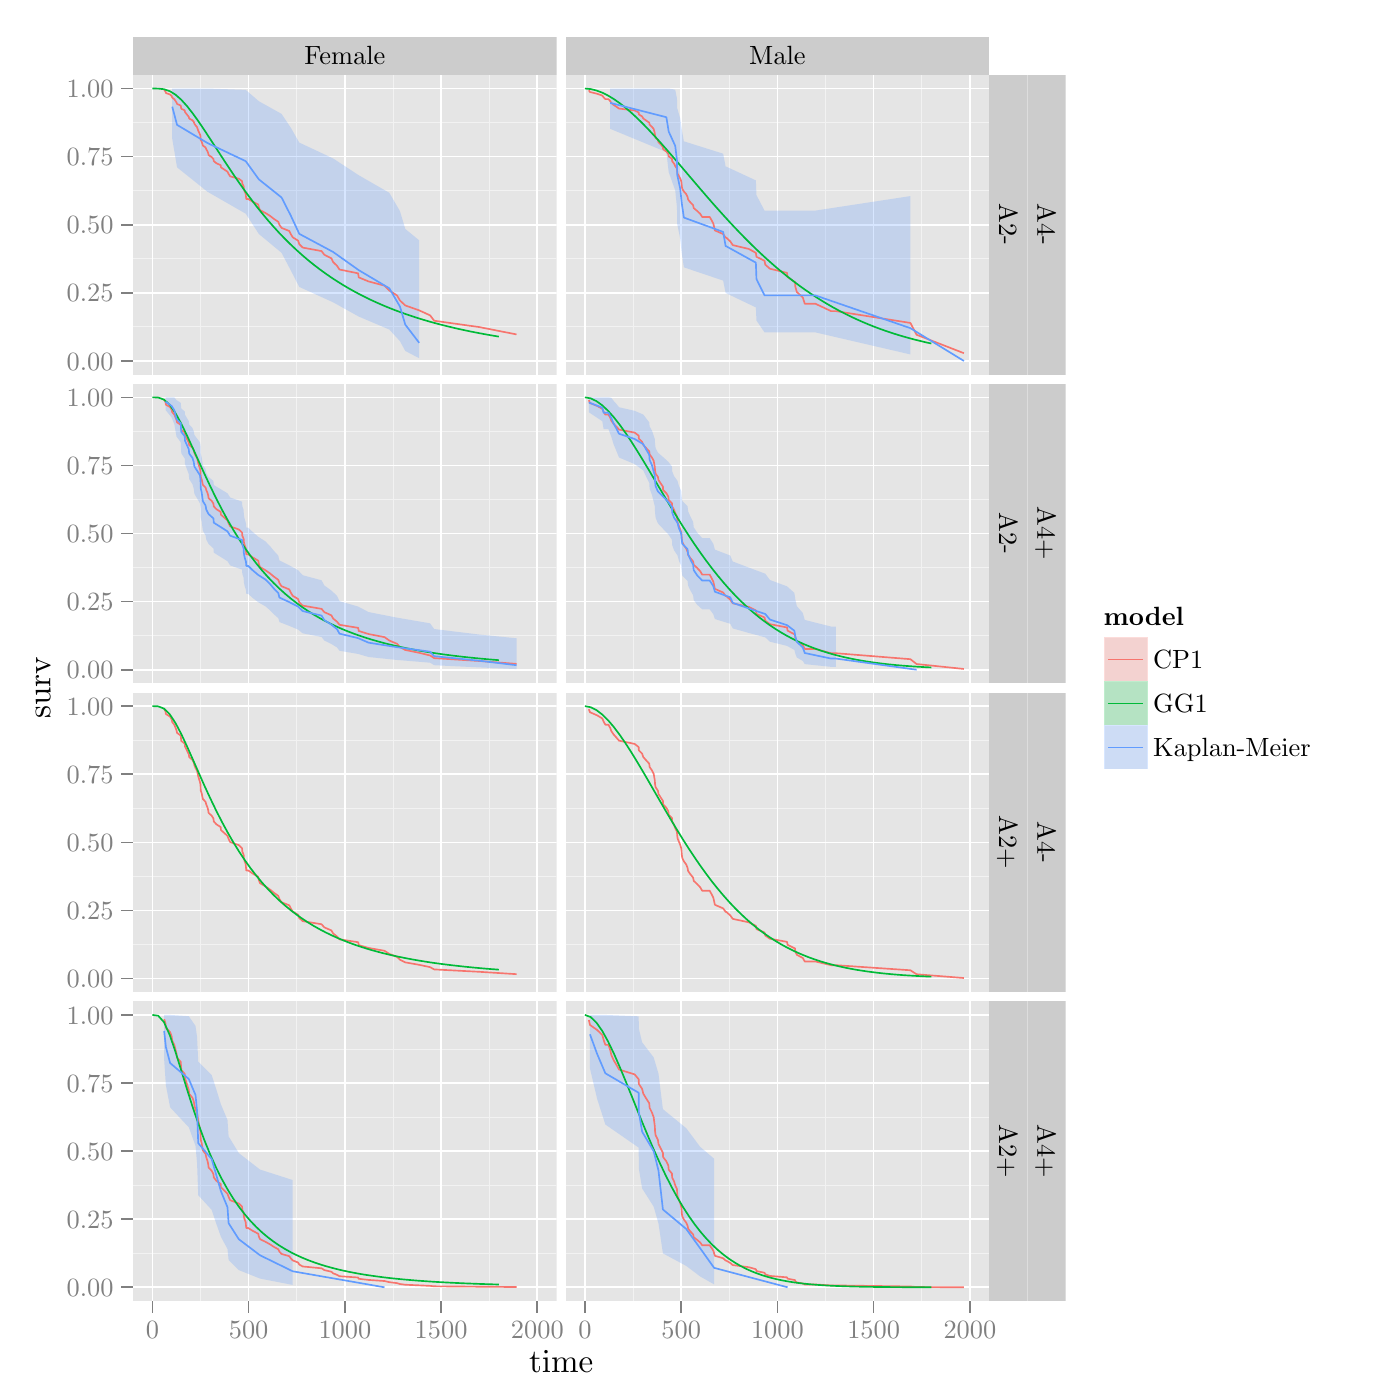 % Created by tikzDevice version 0.7.0 on 2015-01-19 17:41:23
% !TEX encoding = UTF-8 Unicode
\documentclass[11pt]{memoir}
\nonstopmode

\usepackage{tikz}

\usepackage[active,tightpage,psfixbb]{preview}

\PreviewEnvironment{pgfpicture}

\setlength\PreviewBorder{0pt}

\usepackage{amsmath}
\newcommand{\SweaveOpts}[1]{}  % do not interfere with LaTeX
\newcommand{\SweaveInput}[1]{} % because they are not real TeX commands
\newcommand{\Sexpr}[1]{}       % will only be parsed by R


\usepackage{geometry}
\usepackage{amsmath}
\usepackage{lscape}
\geometry{verbose,tmargin=2.5cm,bmargin=2.5cm,lmargin=2.5cm,rmargin=2.5cm}


\begin{document}

\begin{tikzpicture}[x=1pt,y=1pt]
\definecolor[named]{fillColor}{rgb}{1.00,1.00,1.00}
\path[use as bounding box,fill=fillColor,fill opacity=0.00] (0,0) rectangle (505.89,505.89);
\begin{scope}
\path[clip] (  0.00,  0.00) rectangle (505.89,505.89);
\definecolor[named]{drawColor}{rgb}{1.00,1.00,1.00}
\definecolor[named]{fillColor}{rgb}{1.00,1.00,1.00}

\path[draw=drawColor,line width= 0.6pt,line join=round,line cap=round,fill=fillColor] (  0.00,  0.00) rectangle (505.89,505.89);
\end{scope}
\begin{scope}
\path[clip] ( 48.12,478.81) rectangle (201.11,492.64);
\definecolor[named]{fillColor}{rgb}{0.80,0.80,0.80}

\path[fill=fillColor] ( 48.12,478.81) rectangle (201.11,492.64);
\definecolor[named]{drawColor}{rgb}{0.00,0.00,0.00}

\node[text=drawColor,anchor=base,inner sep=0pt, outer sep=0pt, scale=  0.87] at (124.62,482.43) {Female};
\end{scope}
\begin{scope}
\path[clip] (204.42,478.81) rectangle (357.41,492.64);
\definecolor[named]{fillColor}{rgb}{0.80,0.80,0.80}

\path[fill=fillColor] (204.42,478.81) rectangle (357.41,492.64);
\definecolor[named]{drawColor}{rgb}{0.00,0.00,0.00}

\node[text=drawColor,anchor=base,inner sep=0pt, outer sep=0pt, scale=  0.87] at (280.92,482.43) {Male};
\end{scope}
\begin{scope}
\path[clip] ( 48.12,370.54) rectangle (201.11,478.81);
\definecolor[named]{fillColor}{rgb}{0.90,0.90,0.90}

\path[fill=fillColor] ( 48.12,370.54) rectangle (201.11,478.81);
\definecolor[named]{drawColor}{rgb}{0.95,0.95,0.95}

\path[draw=drawColor,line width= 0.3pt,line join=round] ( 48.12,387.76) --
	(201.11,387.76);

\path[draw=drawColor,line width= 0.3pt,line join=round] ( 48.12,412.37) --
	(201.11,412.37);

\path[draw=drawColor,line width= 0.3pt,line join=round] ( 48.12,436.98) --
	(201.11,436.98);

\path[draw=drawColor,line width= 0.3pt,line join=round] ( 48.12,461.58) --
	(201.11,461.58);

\path[draw=drawColor,line width= 0.3pt,line join=round] ( 72.46,370.54) --
	( 72.46,478.81);

\path[draw=drawColor,line width= 0.3pt,line join=round] (107.23,370.54) --
	(107.23,478.81);

\path[draw=drawColor,line width= 0.3pt,line join=round] (142.00,370.54) --
	(142.00,478.81);

\path[draw=drawColor,line width= 0.3pt,line join=round] (176.77,370.54) --
	(176.77,478.81);
\definecolor[named]{drawColor}{rgb}{1.00,1.00,1.00}

\path[draw=drawColor,line width= 0.6pt,line join=round] ( 48.12,375.46) --
	(201.11,375.46);

\path[draw=drawColor,line width= 0.6pt,line join=round] ( 48.12,400.07) --
	(201.11,400.07);

\path[draw=drawColor,line width= 0.6pt,line join=round] ( 48.12,424.67) --
	(201.11,424.67);

\path[draw=drawColor,line width= 0.6pt,line join=round] ( 48.12,449.28) --
	(201.11,449.28);

\path[draw=drawColor,line width= 0.6pt,line join=round] ( 48.12,473.89) --
	(201.11,473.89);

\path[draw=drawColor,line width= 0.6pt,line join=round] ( 55.08,370.54) --
	( 55.08,478.81);

\path[draw=drawColor,line width= 0.6pt,line join=round] ( 89.85,370.54) --
	( 89.85,478.81);

\path[draw=drawColor,line width= 0.6pt,line join=round] (124.62,370.54) --
	(124.62,478.81);

\path[draw=drawColor,line width= 0.6pt,line join=round] (159.39,370.54) --
	(159.39,478.81);

\path[draw=drawColor,line width= 0.6pt,line join=round] (194.16,370.54) --
	(194.16,478.81);
\definecolor[named]{fillColor}{rgb}{0.38,0.61,1.00}

\path[fill=fillColor,fill opacity=0.25] ( 62.24,455.70) --
	( 63.98,445.41) --
	( 74.97,436.60) --
	( 88.80,428.66) --
	( 93.53,421.34) --
	(101.74,414.53) --
	(105.08,408.16) --
	(108.14,402.20) --
	(120.38,396.64) --
	(129.62,391.50) --
	(140.68,386.80) --
	(144.51,382.62) --
	(146.45,379.07) --
	(151.46,376.45) --
	(151.46,419.05) --
	(146.45,423.15) --
	(144.51,429.62) --
	(140.68,436.21) --
	(129.62,442.57) --
	(120.38,448.63) --
	(108.14,454.36) --
	(105.08,459.74) --
	(101.74,464.73) --
	( 93.53,469.31) --
	( 88.80,473.40) --
	( 74.97,473.89) --
	( 63.98,473.89) --
	( 62.24,473.89) --
	cycle;
\definecolor[named]{drawColor}{rgb}{0.97,0.46,0.43}

\path[draw=drawColor,line width= 0.6pt,line join=round] ( 59.32,473.36) --
	( 59.81,472.82) --
	( 59.94,472.28) --
	( 61.47,471.73) --
	( 62.03,471.17) --
	( 62.24,470.60) --
	( 63.00,470.03) --
	( 63.77,468.89) --
	( 63.98,468.32) --
	( 65.30,467.75) --
	( 65.51,466.59) --
	( 66.76,466.01) --
	( 66.83,465.43) --
	( 68.22,463.65) --
	( 68.36,463.05) --
	( 69.54,462.44) --
	( 70.03,461.83) --
	( 70.24,461.21) --
	( 70.65,460.59) --
	( 71.21,459.96) --
	( 71.63,458.68) --
	( 72.25,457.36) --
	( 72.46,456.69) --
	( 72.53,455.35) --
	( 72.88,454.67) --
	( 73.09,453.99) --
	( 73.30,453.30) --
	( 74.27,452.61) --
	( 74.55,451.92) --
	( 74.97,451.22) --
	( 75.24,450.53) --
	( 75.38,449.83) --
	( 76.50,449.12) --
	( 77.12,448.40) --
	( 77.26,447.66) --
	( 78.16,446.93) --
	( 79.76,446.17) --
	( 79.83,445.42) --
	( 82.20,443.84) --
	( 82.61,443.01) --
	( 83.17,442.16) --
	( 86.30,441.30) --
	( 87.48,440.41) --
	( 87.55,439.51) --
	( 88.04,438.60) --
	( 88.11,437.69) --
	( 88.39,436.76) --
	( 88.80,435.82) --
	( 88.87,434.89) --
	( 89.01,433.95) --
	( 89.71,433.95) --
	( 91.38,432.97) --
	( 93.32,431.98) --
	( 93.53,430.97) --
	( 93.95,429.97) --
	( 95.90,428.93) --
	( 97.57,427.88) --
	( 98.96,426.81) --
	(100.56,425.74) --
	(100.97,424.65) --
	(101.74,423.53) --
	(104.52,422.43) --
	(105.08,421.28) --
	(105.77,420.14) --
	(107.72,418.92) --
	(108.14,417.67) --
	(109.39,416.42) --
	(116.20,415.15) --
	(117.18,413.85) --
	(119.75,412.53) --
	(120.38,411.19) --
	(121.77,409.85) --
	(122.67,408.50) --
	(129.42,407.11) --
	(129.62,405.66) --
	(133.17,404.19) --
	(138.94,402.66) --
	(140.68,400.89) --
	(143.46,399.13) --
	(144.51,397.31) --
	(146.45,395.51) --
	(151.46,393.74) --
	(155.42,391.93) --
	(156.88,389.99) --
	(173.16,387.70) --
	(186.65,385.04);
\definecolor[named]{drawColor}{rgb}{0.00,0.73,0.22}

\path[draw=drawColor,line width= 0.6pt,line join=round] ( 55.08,473.89) --
	( 57.16,473.87) --
	( 59.25,473.65) --
	( 61.34,472.95) --
	( 63.42,471.67) --
	( 65.51,469.83) --
	( 67.59,467.53) --
	( 69.68,464.87) --
	( 71.77,461.95) --
	( 73.85,458.86) --
	( 75.94,455.68) --
	( 78.03,452.46) --
	( 80.11,449.24) --
	( 82.20,446.06) --
	( 84.28,442.94) --
	( 86.37,439.91) --
	( 88.46,436.97) --
	( 90.54,434.14) --
	( 92.63,431.41) --
	( 94.71,428.80) --
	( 96.80,426.30) --
	( 98.89,423.92) --
	(100.97,421.64) --
	(103.06,419.48) --
	(105.15,417.42) --
	(107.23,415.46) --
	(109.32,413.59) --
	(111.40,411.82) --
	(113.49,410.14) --
	(115.58,408.54) --
	(117.66,407.03) --
	(119.75,405.59) --
	(121.84,404.22) --
	(123.92,402.93) --
	(126.01,401.69) --
	(128.09,400.53) --
	(130.18,399.41) --
	(132.27,398.36) --
	(134.35,397.36) --
	(136.44,396.41) --
	(138.53,395.50) --
	(140.61,394.64) --
	(142.70,393.82) --
	(144.78,393.05) --
	(146.87,392.30) --
	(148.96,391.60) --
	(151.04,390.93) --
	(153.13,390.29) --
	(155.21,389.68) --
	(157.30,389.10) --
	(159.39,388.55) --
	(161.47,388.03) --
	(163.56,387.52) --
	(165.65,387.04) --
	(167.73,386.59) --
	(169.82,386.15) --
	(171.90,385.74) --
	(173.99,385.34) --
	(176.08,384.96) --
	(178.16,384.60) --
	(180.25,384.25);
\definecolor[named]{drawColor}{rgb}{0.38,0.61,1.00}

\path[draw=drawColor,line width= 0.6pt,line join=round] ( 62.24,467.33) --
	( 63.98,460.76) --
	( 74.97,454.20) --
	( 88.80,447.64) --
	( 93.53,441.08) --
	(101.74,434.52) --
	(105.08,427.96) --
	(108.14,421.39) --
	(120.38,414.83) --
	(129.62,408.27) --
	(140.68,401.71) --
	(144.51,395.15) --
	(146.45,388.58) --
	(151.46,382.02);
\end{scope}
\begin{scope}
\path[clip] ( 48.12,258.96) rectangle (201.11,367.23);
\definecolor[named]{fillColor}{rgb}{0.90,0.90,0.90}

\path[fill=fillColor] ( 48.12,258.96) rectangle (201.11,367.23);
\definecolor[named]{drawColor}{rgb}{0.95,0.95,0.95}

\path[draw=drawColor,line width= 0.3pt,line join=round] ( 48.12,276.18) --
	(201.11,276.18);

\path[draw=drawColor,line width= 0.3pt,line join=round] ( 48.12,300.79) --
	(201.11,300.79);

\path[draw=drawColor,line width= 0.3pt,line join=round] ( 48.12,325.40) --
	(201.11,325.40);

\path[draw=drawColor,line width= 0.3pt,line join=round] ( 48.12,350.00) --
	(201.11,350.00);

\path[draw=drawColor,line width= 0.3pt,line join=round] ( 72.46,258.96) --
	( 72.46,367.23);

\path[draw=drawColor,line width= 0.3pt,line join=round] (107.23,258.96) --
	(107.23,367.23);

\path[draw=drawColor,line width= 0.3pt,line join=round] (142.00,258.96) --
	(142.00,367.23);

\path[draw=drawColor,line width= 0.3pt,line join=round] (176.77,258.96) --
	(176.77,367.23);
\definecolor[named]{drawColor}{rgb}{1.00,1.00,1.00}

\path[draw=drawColor,line width= 0.6pt,line join=round] ( 48.12,263.88) --
	(201.11,263.88);

\path[draw=drawColor,line width= 0.6pt,line join=round] ( 48.12,288.49) --
	(201.11,288.49);

\path[draw=drawColor,line width= 0.6pt,line join=round] ( 48.12,313.09) --
	(201.11,313.09);

\path[draw=drawColor,line width= 0.6pt,line join=round] ( 48.12,337.70) --
	(201.11,337.70);

\path[draw=drawColor,line width= 0.6pt,line join=round] ( 48.12,362.31) --
	(201.11,362.31);

\path[draw=drawColor,line width= 0.6pt,line join=round] ( 55.08,258.96) --
	( 55.08,367.23);

\path[draw=drawColor,line width= 0.6pt,line join=round] ( 89.85,258.96) --
	( 89.85,367.23);

\path[draw=drawColor,line width= 0.6pt,line join=round] (124.62,258.96) --
	(124.62,367.23);

\path[draw=drawColor,line width= 0.6pt,line join=round] (159.39,258.96) --
	(159.39,367.23);

\path[draw=drawColor,line width= 0.6pt,line join=round] (194.16,258.96) --
	(194.16,367.23);
\definecolor[named]{fillColor}{rgb}{0.38,0.61,1.00}

\path[fill=fillColor,fill opacity=0.25] ( 59.81,357.75) --
	( 62.03,355.01) --
	( 63.00,352.58) --
	( 63.77,348.16) --
	( 65.30,346.08) --
	( 65.51,342.08) --
	( 66.76,340.16) --
	( 66.83,338.26) --
	( 68.22,334.56) --
	( 68.36,332.75) --
	( 69.54,330.97) --
	( 70.03,329.20) --
	( 70.24,327.46) --
	( 72.25,324.02) --
	( 72.46,322.33) --
	( 72.53,318.98) --
	( 72.88,317.34) --
	( 73.09,315.70) --
	( 73.30,314.08) --
	( 74.27,312.47) --
	( 74.55,310.88) --
	( 75.38,309.30) --
	( 77.12,307.73) --
	( 77.26,306.17) --
	( 79.76,304.62) --
	( 82.20,303.09) --
	( 83.17,301.57) --
	( 87.48,300.06) --
	( 87.55,298.56) --
	( 88.04,297.07) --
	( 88.11,295.60) --
	( 88.39,294.14) --
	( 88.87,292.69) --
	( 89.01,291.25) --
	( 89.71,291.25) --
	( 91.38,289.75) --
	( 93.32,288.27) --
	( 95.90,286.80) --
	( 97.57,285.35) --
	( 98.96,283.92) --
	(100.56,282.50) --
	(100.97,281.11) --
	(104.52,279.73) --
	(107.72,278.37) --
	(109.39,277.03) --
	(116.20,275.72) --
	(117.18,274.43) --
	(119.75,273.17) --
	(121.77,271.94) --
	(122.67,270.74) --
	(129.42,269.58) --
	(133.17,268.47) --
	(143.46,267.41) --
	(155.42,266.42) --
	(156.88,265.51) --
	(173.16,264.72) --
	(186.65,264.11) --
	(186.65,275.25) --
	(173.16,276.60) --
	(156.88,278.59) --
	(155.42,280.65) --
	(143.46,282.70) --
	(133.17,284.72) --
	(129.42,286.71) --
	(122.67,288.67) --
	(121.77,290.59) --
	(119.75,292.49) --
	(117.18,294.36) --
	(116.20,296.20) --
	(109.39,298.03) --
	(107.72,299.83) --
	(104.52,301.61) --
	(100.97,303.38) --
	(100.56,305.12) --
	( 98.96,306.85) --
	( 97.57,308.56) --
	( 95.90,310.26) --
	( 93.32,311.94) --
	( 91.38,313.60) --
	( 89.71,315.25) --
	( 89.01,315.25) --
	( 88.87,316.84) --
	( 88.39,318.42) --
	( 88.11,319.98) --
	( 88.04,321.53) --
	( 87.55,323.08) --
	( 87.48,324.61) --
	( 83.17,326.12) --
	( 82.20,327.63) --
	( 79.76,329.12) --
	( 77.26,330.61) --
	( 77.12,332.08) --
	( 75.38,333.53) --
	( 74.55,334.98) --
	( 74.27,336.41) --
	( 73.30,337.83) --
	( 73.09,339.24) --
	( 72.88,340.64) --
	( 72.53,342.02) --
	( 72.46,344.73) --
	( 72.25,346.07) --
	( 70.24,348.69) --
	( 70.03,349.97) --
	( 69.54,351.24) --
	( 68.36,352.48) --
	( 68.22,353.70) --
	( 66.83,356.06) --
	( 66.76,357.19) --
	( 65.51,358.29) --
	( 65.30,360.36) --
	( 63.77,361.31) --
	( 63.00,362.31) --
	( 62.03,362.31) --
	( 59.81,362.31) --
	cycle;
\definecolor[named]{drawColor}{rgb}{0.97,0.46,0.43}

\path[draw=drawColor,line width= 0.6pt,line join=round] ( 59.32,361.43) --
	( 59.81,360.55) --
	( 59.94,359.67) --
	( 61.47,358.77) --
	( 62.03,357.85) --
	( 62.24,356.94) --
	( 63.00,356.03) --
	( 63.77,354.20) --
	( 63.98,353.29) --
	( 65.30,352.38) --
	( 65.51,350.56) --
	( 66.76,349.65) --
	( 66.83,348.74) --
	( 68.22,345.99) --
	( 68.36,345.06) --
	( 69.54,344.14) --
	( 70.03,343.21) --
	( 70.24,342.28) --
	( 70.65,341.35) --
	( 71.21,340.41) --
	( 71.63,338.50) --
	( 72.25,336.55) --
	( 72.46,335.58) --
	( 72.53,333.63) --
	( 72.88,332.65) --
	( 73.09,331.68) --
	( 73.30,330.70) --
	( 74.27,329.73) --
	( 74.55,328.76) --
	( 74.97,327.79) --
	( 75.24,326.82) --
	( 75.38,325.85) --
	( 76.50,324.89) --
	( 77.12,323.90) --
	( 77.26,322.91) --
	( 78.16,321.92) --
	( 79.76,320.91) --
	( 79.83,319.91) --
	( 82.20,317.84) --
	( 82.61,316.77) --
	( 83.17,315.67) --
	( 86.30,314.57) --
	( 87.48,313.44) --
	( 87.55,312.32) --
	( 88.04,311.19) --
	( 88.11,310.07) --
	( 88.39,308.93) --
	( 88.80,307.80) --
	( 88.87,306.69) --
	( 89.01,305.57) --
	( 89.71,305.57) --
	( 91.38,304.43) --
	( 93.32,303.28) --
	( 93.53,302.14) --
	( 93.95,301.00) --
	( 95.90,299.84) --
	( 97.57,298.68) --
	( 98.96,297.52) --
	(100.56,296.37) --
	(100.97,295.21) --
	(101.74,294.05) --
	(104.52,292.91) --
	(105.08,291.75) --
	(105.77,290.61) --
	(107.72,289.42) --
	(108.14,288.22) --
	(109.39,287.04) --
	(116.20,285.87) --
	(117.18,284.69) --
	(119.75,283.53) --
	(120.38,282.37) --
	(121.77,281.24) --
	(122.67,280.12) --
	(129.42,279.01) --
	(129.62,277.89) --
	(133.17,276.78) --
	(138.94,275.66) --
	(140.68,274.43) --
	(143.46,273.25) --
	(144.51,272.09) --
	(146.45,271.01) --
	(151.46,270.00) --
	(155.42,269.03) --
	(156.88,268.07) --
	(173.16,267.04) --
	(186.65,265.99);
\definecolor[named]{drawColor}{rgb}{0.00,0.73,0.22}

\path[draw=drawColor,line width= 0.6pt,line join=round] ( 55.08,362.31) --
	( 57.16,362.24) --
	( 59.25,361.49) --
	( 61.34,359.58) --
	( 63.42,356.57) --
	( 65.51,352.77) --
	( 67.59,348.48) --
	( 69.68,343.92) --
	( 71.77,339.29) --
	( 73.85,334.71) --
	( 75.94,330.25) --
	( 78.03,325.97) --
	( 80.11,321.90) --
	( 82.20,318.06) --
	( 84.28,314.46) --
	( 86.37,311.09) --
	( 88.46,307.94) --
	( 90.54,305.00) --
	( 92.63,302.28) --
	( 94.71,299.74) --
	( 96.80,297.39) --
	( 98.89,295.21) --
	(100.97,293.18) --
	(103.06,291.30) --
	(105.15,289.55) --
	(107.23,287.93) --
	(109.32,286.43) --
	(111.40,285.03) --
	(113.49,283.73) --
	(115.58,282.52) --
	(117.66,281.40) --
	(119.75,280.35) --
	(121.84,279.37) --
	(123.92,278.46) --
	(126.01,277.62) --
	(128.09,276.83) --
	(130.18,276.09) --
	(132.27,275.40) --
	(134.35,274.75) --
	(136.44,274.15) --
	(138.53,273.58) --
	(140.61,273.05) --
	(142.70,272.56) --
	(144.78,272.09) --
	(146.87,271.66) --
	(148.96,271.25) --
	(151.04,270.86) --
	(153.13,270.50) --
	(155.21,270.16) --
	(157.30,269.84) --
	(159.39,269.54) --
	(161.47,269.26) --
	(163.56,268.99) --
	(165.65,268.74) --
	(167.73,268.50) --
	(169.82,268.28) --
	(171.90,268.07) --
	(173.99,267.87) --
	(176.08,267.68) --
	(178.16,267.50) --
	(180.25,267.33);
\definecolor[named]{drawColor}{rgb}{0.38,0.61,1.00}

\path[draw=drawColor,line width= 0.6pt,line join=round] ( 59.81,360.74) --
	( 62.03,359.18) --
	( 63.00,357.62) --
	( 63.77,354.49) --
	( 65.30,352.93) --
	( 65.51,349.81) --
	( 66.76,348.25) --
	( 66.83,346.68) --
	( 68.22,343.56) --
	( 68.36,342.00) --
	( 69.54,340.43) --
	( 70.03,338.87) --
	( 70.24,337.31) --
	( 72.25,334.18) --
	( 72.46,332.62) --
	( 72.53,329.50) --
	( 72.88,327.94) --
	( 73.09,326.37) --
	( 73.30,324.81) --
	( 74.27,323.25) --
	( 74.55,321.69) --
	( 75.38,320.12) --
	( 77.12,318.56) --
	( 77.26,317.00) --
	( 79.76,315.44) --
	( 82.20,313.87) --
	( 83.17,312.31) --
	( 87.48,310.75) --
	( 87.55,309.19) --
	( 88.04,307.63) --
	( 88.11,306.06) --
	( 88.39,304.50) --
	( 88.87,302.94) --
	( 89.01,301.38) --
	( 89.71,301.38) --
	( 91.38,299.75) --
	( 93.32,298.12) --
	( 95.90,296.49) --
	( 97.57,294.85) --
	( 98.96,293.22) --
	(100.56,291.59) --
	(100.97,289.96) --
	(104.52,288.33) --
	(107.72,286.70) --
	(109.39,285.07) --
	(116.20,283.44) --
	(117.18,281.81) --
	(119.75,280.18) --
	(121.77,278.55) --
	(122.67,276.92) --
	(129.42,275.29) --
	(133.17,273.66) --
	(143.46,272.03) --
	(155.42,270.40) --
	(156.88,268.77) --
	(173.16,267.14) --
	(186.65,265.51);
\end{scope}
\begin{scope}
\path[clip] ( 48.12,147.38) rectangle (201.11,255.65);
\definecolor[named]{fillColor}{rgb}{0.90,0.90,0.90}

\path[fill=fillColor] ( 48.12,147.38) rectangle (201.11,255.65);
\definecolor[named]{drawColor}{rgb}{0.95,0.95,0.95}

\path[draw=drawColor,line width= 0.3pt,line join=round] ( 48.12,164.60) --
	(201.11,164.60);

\path[draw=drawColor,line width= 0.3pt,line join=round] ( 48.12,189.21) --
	(201.11,189.21);

\path[draw=drawColor,line width= 0.3pt,line join=round] ( 48.12,213.82) --
	(201.11,213.82);

\path[draw=drawColor,line width= 0.3pt,line join=round] ( 48.12,238.42) --
	(201.11,238.42);

\path[draw=drawColor,line width= 0.3pt,line join=round] ( 72.46,147.38) --
	( 72.46,255.65);

\path[draw=drawColor,line width= 0.3pt,line join=round] (107.23,147.38) --
	(107.23,255.65);

\path[draw=drawColor,line width= 0.3pt,line join=round] (142.00,147.38) --
	(142.00,255.65);

\path[draw=drawColor,line width= 0.3pt,line join=round] (176.77,147.38) --
	(176.77,255.65);
\definecolor[named]{drawColor}{rgb}{1.00,1.00,1.00}

\path[draw=drawColor,line width= 0.6pt,line join=round] ( 48.12,152.30) --
	(201.11,152.30);

\path[draw=drawColor,line width= 0.6pt,line join=round] ( 48.12,176.91) --
	(201.11,176.91);

\path[draw=drawColor,line width= 0.6pt,line join=round] ( 48.12,201.51) --
	(201.11,201.51);

\path[draw=drawColor,line width= 0.6pt,line join=round] ( 48.12,226.12) --
	(201.11,226.12);

\path[draw=drawColor,line width= 0.6pt,line join=round] ( 48.12,250.73) --
	(201.11,250.73);

\path[draw=drawColor,line width= 0.6pt,line join=round] ( 55.08,147.38) --
	( 55.08,255.65);

\path[draw=drawColor,line width= 0.6pt,line join=round] ( 89.85,147.38) --
	( 89.85,255.65);

\path[draw=drawColor,line width= 0.6pt,line join=round] (124.62,147.38) --
	(124.62,255.65);

\path[draw=drawColor,line width= 0.6pt,line join=round] (159.39,147.38) --
	(159.39,255.65);

\path[draw=drawColor,line width= 0.6pt,line join=round] (194.16,147.38) --
	(194.16,255.65);
\definecolor[named]{drawColor}{rgb}{0.97,0.46,0.43}

\path[draw=drawColor,line width= 0.6pt,line join=round] ( 59.32,249.78) --
	( 59.81,248.84) --
	( 59.94,247.89) --
	( 61.47,246.92) --
	( 62.03,245.94) --
	( 62.24,244.96) --
	( 63.00,243.98) --
	( 63.77,242.03) --
	( 63.98,241.06) --
	( 65.30,240.08) --
	( 65.51,238.15) --
	( 66.76,237.18) --
	( 66.83,236.21) --
	( 68.22,233.28) --
	( 68.36,232.30) --
	( 69.54,231.32) --
	( 70.03,230.34) --
	( 70.24,229.36) --
	( 70.65,228.37) --
	( 71.21,227.37) --
	( 71.63,225.36) --
	( 72.25,223.31) --
	( 72.46,222.29) --
	( 72.53,220.24) --
	( 72.88,219.22) --
	( 73.09,218.20) --
	( 73.30,217.18) --
	( 74.27,216.17) --
	( 74.55,215.15) --
	( 74.97,214.14) --
	( 75.24,213.13) --
	( 75.38,212.13) --
	( 76.50,211.13) --
	( 77.12,210.10) --
	( 77.26,209.07) --
	( 78.16,208.05) --
	( 79.76,207.01) --
	( 79.83,205.97) --
	( 82.20,203.84) --
	( 82.61,202.74) --
	( 83.17,201.62) --
	( 86.30,200.49) --
	( 87.48,199.34) --
	( 87.55,198.20) --
	( 88.04,197.04) --
	( 88.11,195.90) --
	( 88.39,194.75) --
	( 88.80,193.60) --
	( 88.87,192.48) --
	( 89.01,191.35) --
	( 89.71,191.35) --
	( 91.38,190.20) --
	( 93.32,189.04) --
	( 93.53,187.90) --
	( 93.95,186.76) --
	( 95.90,185.60) --
	( 97.57,184.45) --
	( 98.96,183.30) --
	(100.56,182.15) --
	(100.97,181.01) --
	(101.74,179.87) --
	(104.52,178.75) --
	(105.08,177.62) --
	(105.77,176.50) --
	(107.72,175.35) --
	(108.14,174.18) --
	(109.39,173.04) --
	(116.20,171.91) --
	(117.18,170.79) --
	(119.75,169.67) --
	(120.38,168.58) --
	(121.77,167.51) --
	(122.67,166.46) --
	(129.42,165.42) --
	(129.62,164.38) --
	(133.17,163.35) --
	(138.94,162.32) --
	(140.68,161.20) --
	(143.46,160.13) --
	(144.51,159.09) --
	(146.45,158.13) --
	(151.46,157.25) --
	(155.42,156.41) --
	(156.88,155.59) --
	(173.16,154.73) --
	(186.65,153.87);
\definecolor[named]{drawColor}{rgb}{0.00,0.73,0.22}

\path[draw=drawColor,line width= 0.6pt,line join=round] ( 55.08,250.73) --
	( 57.16,250.65) --
	( 59.25,249.84) --
	( 61.34,247.79) --
	( 63.42,244.61) --
	( 65.51,240.64) --
	( 67.59,236.17) --
	( 69.68,231.47) --
	( 71.77,226.72) --
	( 73.85,222.03) --
	( 75.94,217.50) --
	( 78.03,213.16) --
	( 80.11,209.06) --
	( 82.20,205.20) --
	( 84.28,201.58) --
	( 86.37,198.21) --
	( 88.46,195.07) --
	( 90.54,192.15) --
	( 92.63,189.45) --
	( 94.71,186.94) --
	( 96.80,184.62) --
	( 98.89,182.46) --
	(100.97,180.47) --
	(103.06,178.63) --
	(105.15,176.91) --
	(107.23,175.33) --
	(109.32,173.86) --
	(111.40,172.50) --
	(113.49,171.23) --
	(115.58,170.06) --
	(117.66,168.97) --
	(119.75,167.95) --
	(121.84,167.01) --
	(123.92,166.13) --
	(126.01,165.31) --
	(128.09,164.55) --
	(130.18,163.84) --
	(132.27,163.17) --
	(134.35,162.55) --
	(136.44,161.98) --
	(138.53,161.43) --
	(140.61,160.93) --
	(142.70,160.45) --
	(144.78,160.01) --
	(146.87,159.60) --
	(148.96,159.21) --
	(151.04,158.84) --
	(153.13,158.50) --
	(155.21,158.17) --
	(157.30,157.87) --
	(159.39,157.58) --
	(161.47,157.32) --
	(163.56,157.06) --
	(165.65,156.83) --
	(167.73,156.60) --
	(169.82,156.39) --
	(171.90,156.19) --
	(173.99,156.00) --
	(176.08,155.82) --
	(178.16,155.66) --
	(180.25,155.50);
\end{scope}
\begin{scope}
\path[clip] ( 48.12, 35.80) rectangle (201.11,144.07);
\definecolor[named]{fillColor}{rgb}{0.90,0.90,0.90}

\path[fill=fillColor] ( 48.12, 35.80) rectangle (201.11,144.07);
\definecolor[named]{drawColor}{rgb}{0.95,0.95,0.95}

\path[draw=drawColor,line width= 0.3pt,line join=round] ( 48.12, 53.02) --
	(201.11, 53.02);

\path[draw=drawColor,line width= 0.3pt,line join=round] ( 48.12, 77.63) --
	(201.11, 77.63);

\path[draw=drawColor,line width= 0.3pt,line join=round] ( 48.12,102.23) --
	(201.11,102.23);

\path[draw=drawColor,line width= 0.3pt,line join=round] ( 48.12,126.84) --
	(201.11,126.84);

\path[draw=drawColor,line width= 0.3pt,line join=round] ( 72.46, 35.80) --
	( 72.46,144.07);

\path[draw=drawColor,line width= 0.3pt,line join=round] (107.23, 35.80) --
	(107.23,144.07);

\path[draw=drawColor,line width= 0.3pt,line join=round] (142.00, 35.80) --
	(142.00,144.07);

\path[draw=drawColor,line width= 0.3pt,line join=round] (176.77, 35.80) --
	(176.77,144.07);
\definecolor[named]{drawColor}{rgb}{1.00,1.00,1.00}

\path[draw=drawColor,line width= 0.6pt,line join=round] ( 48.12, 40.72) --
	(201.11, 40.72);

\path[draw=drawColor,line width= 0.6pt,line join=round] ( 48.12, 65.32) --
	(201.11, 65.32);

\path[draw=drawColor,line width= 0.6pt,line join=round] ( 48.12, 89.93) --
	(201.11, 89.93);

\path[draw=drawColor,line width= 0.6pt,line join=round] ( 48.12,114.54) --
	(201.11,114.54);

\path[draw=drawColor,line width= 0.6pt,line join=round] ( 48.12,139.14) --
	(201.11,139.14);

\path[draw=drawColor,line width= 0.6pt,line join=round] ( 55.08, 35.80) --
	( 55.08,144.07);

\path[draw=drawColor,line width= 0.6pt,line join=round] ( 89.85, 35.80) --
	( 89.85,144.07);

\path[draw=drawColor,line width= 0.6pt,line join=round] (124.62, 35.80) --
	(124.62,144.07);

\path[draw=drawColor,line width= 0.6pt,line join=round] (159.39, 35.80) --
	(159.39,144.07);

\path[draw=drawColor,line width= 0.6pt,line join=round] (194.16, 35.80) --
	(194.16,144.07);
\definecolor[named]{fillColor}{rgb}{0.38,0.61,1.00}

\path[fill=fillColor,fill opacity=0.25] ( 59.32,122.97) --
	( 59.94,113.73) --
	( 61.47,105.76) --
	( 68.22, 98.54) --
	( 70.65, 91.84) --
	( 71.21, 85.55) --
	( 71.63, 74.00) --
	( 76.50, 68.69) --
	( 78.16, 63.68) --
	( 79.83, 58.97) --
	( 82.20, 54.58) --
	( 82.61, 50.55) --
	( 86.30, 46.94) --
	( 93.95, 43.87) --
	(105.77, 41.58) --
	(105.77, 79.48) --
	( 93.95, 83.28) --
	( 86.30, 89.22) --
	( 82.61, 95.28) --
	( 82.20,101.18) --
	( 79.83,106.84) --
	( 78.16,112.25) --
	( 76.50,117.40) --
	( 71.63,122.29) --
	( 71.21,131.19) --
	( 70.65,135.15) --
	( 68.22,138.69) --
	( 61.47,139.14) --
	( 59.94,139.14) --
	( 59.32,139.14) --
	cycle;
\definecolor[named]{drawColor}{rgb}{0.97,0.46,0.43}

\path[draw=drawColor,line width= 0.6pt,line join=round] ( 59.32,137.60) --
	( 59.81,136.05) --
	( 59.94,134.52) --
	( 61.47,132.95) --
	( 62.03,131.38) --
	( 62.24,129.81) --
	( 63.00,128.27) --
	( 63.77,125.21) --
	( 63.98,123.70) --
	( 65.30,122.21) --
	( 65.51,119.26) --
	( 66.76,117.81) --
	( 66.83,116.36) --
	( 68.22,112.06) --
	( 68.36,110.63) --
	( 69.54,109.22) --
	( 70.03,107.83) --
	( 70.24,106.44) --
	( 70.65,105.05) --
	( 71.21,103.67) --
	( 71.63,100.90) --
	( 72.25, 98.15) --
	( 72.46, 96.79) --
	( 72.53, 94.11) --
	( 72.88, 92.79) --
	( 73.09, 91.49) --
	( 73.30, 90.20) --
	( 74.27, 88.93) --
	( 74.55, 87.67) --
	( 74.97, 86.43) --
	( 75.24, 85.21) --
	( 75.38, 84.00) --
	( 76.50, 82.81) --
	( 77.12, 81.61) --
	( 77.26, 80.42) --
	( 78.16, 79.24) --
	( 79.76, 78.06) --
	( 79.83, 76.90) --
	( 82.20, 74.56) --
	( 82.61, 73.38) --
	( 83.17, 72.19) --
	( 86.30, 71.01) --
	( 87.48, 69.83) --
	( 87.55, 68.67) --
	( 88.04, 67.52) --
	( 88.11, 66.40) --
	( 88.39, 65.29) --
	( 88.80, 64.21) --
	( 88.87, 63.15) --
	( 89.01, 62.13) --
	( 89.71, 62.13) --
	( 91.38, 61.09) --
	( 93.32, 60.08) --
	( 93.53, 59.09) --
	( 93.95, 58.14) --
	( 95.90, 57.18) --
	( 97.57, 56.25) --
	( 98.96, 55.34) --
	(100.56, 54.46) --
	(100.97, 53.61) --
	(101.74, 52.77) --
	(104.52, 51.97) --
	(105.08, 51.19) --
	(105.77, 50.44) --
	(107.72, 49.69) --
	(108.14, 48.95) --
	(109.39, 48.25) --
	(116.20, 47.59) --
	(117.18, 46.95) --
	(119.75, 46.34) --
	(120.38, 45.77) --
	(121.77, 45.24) --
	(122.67, 44.73) --
	(129.42, 44.26) --
	(129.62, 43.80) --
	(133.17, 43.39) --
	(138.94, 42.99) --
	(140.68, 42.58) --
	(143.46, 42.23) --
	(144.51, 41.91) --
	(146.45, 41.65) --
	(151.46, 41.43) --
	(155.42, 41.24) --
	(156.88, 41.08) --
	(173.16, 40.94) --
	(186.65, 40.82);
\definecolor[named]{drawColor}{rgb}{0.00,0.73,0.22}

\path[draw=drawColor,line width= 0.6pt,line join=round] ( 55.08,139.14) --
	( 57.16,138.86) --
	( 59.25,136.54) --
	( 61.34,131.87) --
	( 63.42,125.76) --
	( 65.51,119.03) --
	( 67.59,112.23) --
	( 69.68,105.68) --
	( 71.77, 99.54) --
	( 73.85, 93.89) --
	( 75.94, 88.75) --
	( 78.03, 84.10) --
	( 80.11, 79.92) --
	( 82.20, 76.16) --
	( 84.28, 72.79) --
	( 86.37, 69.78) --
	( 88.46, 67.08) --
	( 90.54, 64.66) --
	( 92.63, 62.49) --
	( 94.71, 60.54) --
	( 96.80, 58.79) --
	( 98.89, 57.21) --
	(100.97, 55.80) --
	(103.06, 54.52) --
	(105.15, 53.36) --
	(107.23, 52.32) --
	(109.32, 51.37) --
	(111.40, 50.52) --
	(113.49, 49.74) --
	(115.58, 49.03) --
	(117.66, 48.39) --
	(119.75, 47.81) --
	(121.84, 47.27) --
	(123.92, 46.78) --
	(126.01, 46.34) --
	(128.09, 45.93) --
	(130.18, 45.55) --
	(132.27, 45.21) --
	(134.35, 44.90) --
	(136.44, 44.61) --
	(138.53, 44.34) --
	(140.61, 44.09) --
	(142.70, 43.87) --
	(144.78, 43.66) --
	(146.87, 43.47) --
	(148.96, 43.29) --
	(151.04, 43.12) --
	(153.13, 42.97) --
	(155.21, 42.83) --
	(157.30, 42.69) --
	(159.39, 42.57) --
	(161.47, 42.46) --
	(163.56, 42.35) --
	(165.65, 42.26) --
	(167.73, 42.16) --
	(169.82, 42.08) --
	(171.90, 42.00) --
	(173.99, 41.92) --
	(176.08, 41.86) --
	(178.16, 41.79) --
	(180.25, 41.73);
\definecolor[named]{drawColor}{rgb}{0.38,0.61,1.00}

\path[draw=drawColor,line width= 0.6pt,line join=round] ( 59.32,133.35) --
	( 59.94,127.56) --
	( 61.47,121.77) --
	( 68.22,115.99) --
	( 70.65,110.20) --
	( 71.21,104.41) --
	( 71.63, 92.83) --
	( 76.50, 87.04) --
	( 78.16, 81.25) --
	( 79.83, 75.46) --
	( 82.20, 69.67) --
	( 82.61, 63.88) --
	( 86.30, 58.09) --
	( 93.95, 52.30) --
	(105.77, 46.51) --
	(138.94, 40.72);
\end{scope}
\begin{scope}
\path[clip] (204.42,370.54) rectangle (357.41,478.81);
\definecolor[named]{fillColor}{rgb}{0.90,0.90,0.90}

\path[fill=fillColor] (204.42,370.54) rectangle (357.41,478.81);
\definecolor[named]{drawColor}{rgb}{0.95,0.95,0.95}

\path[draw=drawColor,line width= 0.3pt,line join=round] (204.42,387.76) --
	(357.41,387.76);

\path[draw=drawColor,line width= 0.3pt,line join=round] (204.42,412.37) --
	(357.41,412.37);

\path[draw=drawColor,line width= 0.3pt,line join=round] (204.42,436.98) --
	(357.41,436.98);

\path[draw=drawColor,line width= 0.3pt,line join=round] (204.42,461.58) --
	(357.41,461.58);

\path[draw=drawColor,line width= 0.3pt,line join=round] (228.76,370.54) --
	(228.76,478.81);

\path[draw=drawColor,line width= 0.3pt,line join=round] (263.53,370.54) --
	(263.53,478.81);

\path[draw=drawColor,line width= 0.3pt,line join=round] (298.30,370.54) --
	(298.30,478.81);

\path[draw=drawColor,line width= 0.3pt,line join=round] (333.07,370.54) --
	(333.07,478.81);
\definecolor[named]{drawColor}{rgb}{1.00,1.00,1.00}

\path[draw=drawColor,line width= 0.6pt,line join=round] (204.42,375.46) --
	(357.41,375.46);

\path[draw=drawColor,line width= 0.6pt,line join=round] (204.42,400.07) --
	(357.41,400.07);

\path[draw=drawColor,line width= 0.6pt,line join=round] (204.42,424.67) --
	(357.41,424.67);

\path[draw=drawColor,line width= 0.6pt,line join=round] (204.42,449.28) --
	(357.41,449.28);

\path[draw=drawColor,line width= 0.6pt,line join=round] (204.42,473.89) --
	(357.41,473.89);

\path[draw=drawColor,line width= 0.6pt,line join=round] (211.38,370.54) --
	(211.38,478.81);

\path[draw=drawColor,line width= 0.6pt,line join=round] (246.15,370.54) --
	(246.15,478.81);

\path[draw=drawColor,line width= 0.6pt,line join=round] (280.92,370.54) --
	(280.92,478.81);

\path[draw=drawColor,line width= 0.6pt,line join=round] (315.69,370.54) --
	(315.69,478.81);

\path[draw=drawColor,line width= 0.6pt,line join=round] (350.46,370.54) --
	(350.46,478.81);
\definecolor[named]{fillColor}{rgb}{0.38,0.61,1.00}

\path[fill=fillColor,fill opacity=0.25] (220.49,459.33) --
	(240.79,450.94) --
	(241.63,443.68) --
	(243.99,437.07) --
	(244.62,430.90) --
	(244.69,425.08) --
	(245.80,419.56) --
	(246.36,414.30) --
	(247.12,409.28) --
	(261.31,404.49) --
	(262.21,399.92) --
	(262.42,399.92) --
	(273.13,394.80) --
	(273.34,390.08) --
	(276.26,385.78) --
	(287.25,385.78) --
	(294.62,385.78) --
	(328.97,377.81) --
	(328.97,435.03) --
	(294.62,429.79) --
	(287.25,429.79) --
	(276.26,429.79) --
	(273.34,435.39) --
	(273.13,440.70) --
	(262.42,445.68) --
	(262.21,445.68) --
	(261.31,450.35) --
	(247.12,454.82) --
	(246.36,459.08) --
	(245.80,463.10) --
	(244.69,466.87) --
	(244.62,470.34) --
	(243.99,473.48) --
	(241.63,473.89) --
	(240.79,473.89) --
	(220.49,473.89) --
	cycle;
\definecolor[named]{drawColor}{rgb}{0.97,0.46,0.43}

\path[draw=drawColor,line width= 0.6pt,line join=round] (212.77,473.26) --
	(213.19,472.64) --
	(215.76,472.00) --
	(217.64,471.35) --
	(218.12,470.70) --
	(218.75,470.05) --
	(219.86,470.05) --
	(220.49,469.37) --
	(220.90,468.70) --
	(221.67,468.02) --
	(222.71,467.34) --
	(223.69,466.65) --
	(229.32,465.95) --
	(230.78,465.25) --
	(230.85,464.54) --
	(232.03,463.81) --
	(232.45,463.07) --
	(233.49,462.33) --
	(234.60,461.58) --
	(234.74,460.82) --
	(235.58,460.05) --
	(236.20,459.28) --
	(236.62,457.71) --
	(236.69,456.92) --
	(236.90,456.12) --
	(237.73,455.31) --
	(237.94,454.50) --
	(239.54,452.84) --
	(239.61,451.98) --
	(240.79,451.11) --
	(241.49,450.25) --
	(241.63,449.38) --
	(242.81,448.51) --
	(242.88,447.64) --
	(243.57,446.76) --
	(243.99,445.86) --
	(244.62,444.97) --
	(244.69,444.08) --
	(244.83,443.18) --
	(245.31,442.28) --
	(245.80,441.38) --
	(246.15,440.46) --
	(246.29,439.53) --
	(246.36,438.58) --
	(246.56,437.64) --
	(247.12,436.69) --
	(247.96,435.74) --
	(248.44,434.76) --
	(248.65,433.76) --
	(249.49,432.75) --
	(250.46,431.73) --
	(250.67,430.70) --
	(251.92,429.66) --
	(253.03,428.60) --
	(253.73,427.49) --
	(256.44,427.49) --
	(257.14,426.30) --
	(257.76,425.11) --
	(258.04,423.89) --
	(258.32,422.61) --
	(261.31,421.31) --
	(262.21,420.01) --
	(262.42,420.01) --
	(263.88,418.67) --
	(264.78,417.31) --
	(270.56,415.93) --
	(273.13,414.52) --
	(273.34,413.09) --
	(276.26,411.66) --
	(276.54,410.24) --
	(278.21,408.78) --
	(284.39,407.29) --
	(284.60,405.78) --
	(287.04,404.09) --
	(287.25,404.09) --
	(287.39,402.27) --
	(287.94,400.36) --
	(290.10,398.39) --
	(290.79,396.14) --
	(294.62,396.14) --
	(300.32,393.46) --
	(302.06,393.46) --
	(328.97,389.19) --
	(331.20,384.92) --
	(348.30,378.26);
\definecolor[named]{drawColor}{rgb}{0.00,0.73,0.22}

\path[draw=drawColor,line width= 0.6pt,line join=round] (211.38,473.89) --
	(213.46,473.69) --
	(215.55,473.18) --
	(217.64,472.39) --
	(219.72,471.35) --
	(221.81,470.09) --
	(223.89,468.63) --
	(225.98,467.00) --
	(228.07,465.20) --
	(230.15,463.28) --
	(232.24,461.23) --
	(234.33,459.08) --
	(236.41,456.84) --
	(238.50,454.54) --
	(240.58,452.18) --
	(242.67,449.78) --
	(244.76,447.35) --
	(246.84,444.91) --
	(248.93,442.45) --
	(251.02,440.00) --
	(253.10,437.56) --
	(255.19,435.14) --
	(257.27,432.74) --
	(259.36,430.38) --
	(261.45,428.06) --
	(263.53,425.78) --
	(265.62,423.55) --
	(267.71,421.37) --
	(269.79,419.24) --
	(271.88,417.17) --
	(273.96,415.17) --
	(276.05,413.22) --
	(278.14,411.33) --
	(280.22,409.51) --
	(282.31,407.76) --
	(284.39,406.07) --
	(286.48,404.44) --
	(288.57,402.87) --
	(290.65,401.37) --
	(292.74,399.94) --
	(294.83,398.56) --
	(296.91,397.25) --
	(299.00,395.99) --
	(301.08,394.79) --
	(303.17,393.65) --
	(305.26,392.57) --
	(307.34,391.54) --
	(309.43,390.56) --
	(311.52,389.63) --
	(313.60,388.75) --
	(315.69,387.91) --
	(317.77,387.12) --
	(319.86,386.38) --
	(321.95,385.67) --
	(324.03,385.01) --
	(326.12,384.38) --
	(328.21,383.79) --
	(330.29,383.23) --
	(332.38,382.71) --
	(334.46,382.21) --
	(336.55,381.75);
\definecolor[named]{drawColor}{rgb}{0.38,0.61,1.00}

\path[draw=drawColor,line width= 0.6pt,line join=round] (220.49,468.71) --
	(240.79,463.53) --
	(241.63,458.35) --
	(243.99,453.17) --
	(244.62,447.99) --
	(244.69,442.81) --
	(245.80,437.63) --
	(246.36,432.44) --
	(247.12,427.26) --
	(261.31,422.08) --
	(262.21,416.90) --
	(262.42,416.90) --
	(273.13,410.98) --
	(273.34,405.06) --
	(276.26,399.14) --
	(287.25,399.14) --
	(294.62,399.14) --
	(328.97,387.30) --
	(348.30,375.46);
\end{scope}
\begin{scope}
\path[clip] (204.42,258.96) rectangle (357.41,367.23);
\definecolor[named]{fillColor}{rgb}{0.90,0.90,0.90}

\path[fill=fillColor] (204.42,258.96) rectangle (357.41,367.23);
\definecolor[named]{drawColor}{rgb}{0.95,0.95,0.95}

\path[draw=drawColor,line width= 0.3pt,line join=round] (204.42,276.18) --
	(357.41,276.18);

\path[draw=drawColor,line width= 0.3pt,line join=round] (204.42,300.79) --
	(357.41,300.79);

\path[draw=drawColor,line width= 0.3pt,line join=round] (204.42,325.40) --
	(357.41,325.40);

\path[draw=drawColor,line width= 0.3pt,line join=round] (204.42,350.00) --
	(357.41,350.00);

\path[draw=drawColor,line width= 0.3pt,line join=round] (228.76,258.96) --
	(228.76,367.23);

\path[draw=drawColor,line width= 0.3pt,line join=round] (263.53,258.96) --
	(263.53,367.23);

\path[draw=drawColor,line width= 0.3pt,line join=round] (298.30,258.96) --
	(298.30,367.23);

\path[draw=drawColor,line width= 0.3pt,line join=round] (333.07,258.96) --
	(333.07,367.23);
\definecolor[named]{drawColor}{rgb}{1.00,1.00,1.00}

\path[draw=drawColor,line width= 0.6pt,line join=round] (204.42,263.88) --
	(357.41,263.88);

\path[draw=drawColor,line width= 0.6pt,line join=round] (204.42,288.49) --
	(357.41,288.49);

\path[draw=drawColor,line width= 0.6pt,line join=round] (204.42,313.09) --
	(357.41,313.09);

\path[draw=drawColor,line width= 0.6pt,line join=round] (204.42,337.70) --
	(357.41,337.70);

\path[draw=drawColor,line width= 0.6pt,line join=round] (204.42,362.31) --
	(357.41,362.31);

\path[draw=drawColor,line width= 0.6pt,line join=round] (211.38,258.96) --
	(211.38,367.23);

\path[draw=drawColor,line width= 0.6pt,line join=round] (246.15,258.96) --
	(246.15,367.23);

\path[draw=drawColor,line width= 0.6pt,line join=round] (280.92,258.96) --
	(280.92,367.23);

\path[draw=drawColor,line width= 0.6pt,line join=round] (315.69,258.96) --
	(315.69,367.23);

\path[draw=drawColor,line width= 0.6pt,line join=round] (350.46,258.96) --
	(350.46,367.23);
\definecolor[named]{fillColor}{rgb}{0.38,0.61,1.00}

\path[fill=fillColor,fill opacity=0.25] (212.77,356.91) --
	(217.64,353.67) --
	(218.12,350.81) --
	(219.86,350.81) --
	(220.90,348.07) --
	(221.67,345.47) --
	(222.71,342.97) --
	(223.69,340.55) --
	(229.32,338.19) --
	(232.45,335.89) --
	(233.49,333.63) --
	(234.60,331.41) --
	(234.74,329.23) --
	(235.58,327.09) --
	(236.62,322.88) --
	(236.69,320.82) --
	(236.90,318.79) --
	(237.73,316.77) --
	(239.61,314.78) --
	(241.49,312.81) --
	(242.81,310.87) --
	(242.88,308.94) --
	(243.57,307.04) --
	(244.83,305.15) --
	(245.31,303.28) --
	(246.15,301.44) --
	(246.29,299.61) --
	(246.56,297.80) --
	(248.44,296.01) --
	(248.65,294.24) --
	(249.49,292.49) --
	(250.46,290.76) --
	(250.67,289.05) --
	(251.92,287.36) --
	(253.73,285.70) --
	(256.44,285.70) --
	(257.76,283.93) --
	(258.32,282.19) --
	(263.88,280.48) --
	(264.78,278.81) --
	(270.56,277.17) --
	(276.54,275.57) --
	(278.21,274.01) --
	(284.39,272.49) --
	(287.04,271.03) --
	(287.39,269.63) --
	(287.94,268.29) --
	(290.10,267.05) --
	(290.79,265.91) --
	(300.32,264.92) --
	(302.06,264.92) --
	(302.06,279.47) --
	(300.32,279.47) --
	(290.79,281.88) --
	(290.10,284.37) --
	(287.94,286.85) --
	(287.39,289.28) --
	(287.04,291.66) --
	(284.39,294.01) --
	(278.21,296.31) --
	(276.54,298.57) --
	(270.56,300.80) --
	(264.78,302.99) --
	(263.88,305.15) --
	(258.32,307.28) --
	(257.76,309.38) --
	(256.44,311.45) --
	(253.73,311.45) --
	(251.92,313.43) --
	(250.67,315.38) --
	(250.46,317.32) --
	(249.49,319.23) --
	(248.65,321.13) --
	(248.44,323.00) --
	(246.56,324.86) --
	(246.29,326.70) --
	(246.15,328.52) --
	(245.31,330.32) --
	(244.83,332.10) --
	(243.57,333.86) --
	(242.88,335.60) --
	(242.81,337.32) --
	(241.49,339.03) --
	(239.61,340.71) --
	(237.73,342.36) --
	(236.90,344.00) --
	(236.69,345.61) --
	(236.62,347.20) --
	(235.58,350.29) --
	(234.74,351.80) --
	(234.60,353.27) --
	(233.49,354.70) --
	(232.45,356.09) --
	(229.32,357.44) --
	(223.69,358.73) --
	(222.71,359.96) --
	(221.67,361.11) --
	(220.90,362.15) --
	(219.86,362.31) --
	(218.12,362.31) --
	(217.64,362.31) --
	(212.77,362.31) --
	cycle;
\definecolor[named]{drawColor}{rgb}{0.97,0.46,0.43}

\path[draw=drawColor,line width= 0.6pt,line join=round] (212.77,361.28) --
	(213.19,360.25) --
	(215.76,359.21) --
	(217.64,358.16) --
	(218.12,357.11) --
	(218.75,356.05) --
	(219.86,356.05) --
	(220.49,354.97) --
	(220.90,353.89) --
	(221.67,352.82) --
	(222.71,351.74) --
	(223.69,350.65) --
	(229.32,349.56) --
	(230.78,348.47) --
	(230.85,347.36) --
	(232.03,346.24) --
	(232.45,345.10) --
	(233.49,343.97) --
	(234.60,342.83) --
	(234.74,341.69) --
	(235.58,340.54) --
	(236.20,339.39) --
	(236.62,337.07) --
	(236.69,335.90) --
	(236.90,334.74) --
	(237.73,333.58) --
	(237.94,332.42) --
	(239.54,330.05) --
	(239.61,328.84) --
	(240.79,327.64) --
	(241.49,326.44) --
	(241.63,325.25) --
	(242.81,324.06) --
	(242.88,322.88) --
	(243.57,321.69) --
	(243.99,320.50) --
	(244.62,319.32) --
	(244.69,318.15) --
	(244.83,316.99) --
	(245.31,315.83) --
	(245.80,314.67) --
	(246.15,313.51) --
	(246.29,312.34) --
	(246.36,311.16) --
	(246.56,310.00) --
	(247.12,308.84) --
	(247.96,307.70) --
	(248.44,306.53) --
	(248.65,305.36) --
	(249.49,304.18) --
	(250.46,303.00) --
	(250.67,301.83) --
	(251.92,300.65) --
	(253.03,299.48) --
	(253.73,298.25) --
	(256.44,298.25) --
	(257.14,296.97) --
	(257.76,295.69) --
	(258.04,294.42) --
	(258.32,293.10) --
	(261.31,291.78) --
	(262.21,290.49) --
	(262.42,290.49) --
	(263.88,289.18) --
	(264.78,287.88) --
	(270.56,286.59) --
	(273.13,285.30) --
	(273.34,284.02) --
	(276.26,282.77) --
	(276.54,281.56) --
	(278.21,280.35) --
	(284.39,279.16) --
	(284.60,277.98) --
	(287.04,276.71) --
	(287.25,276.71) --
	(287.39,275.39) --
	(287.94,274.07) --
	(290.10,272.78) --
	(290.79,271.38) --
	(294.62,271.38) --
	(300.32,269.85) --
	(302.06,269.85) --
	(328.97,267.69) --
	(331.20,265.94) --
	(348.30,264.16);
\definecolor[named]{drawColor}{rgb}{0.00,0.73,0.22}

\path[draw=drawColor,line width= 0.6pt,line join=round] (211.38,362.31) --
	(213.46,361.93) --
	(215.55,360.92) --
	(217.64,359.40) --
	(219.72,357.44) --
	(221.81,355.10) --
	(223.89,352.45) --
	(225.98,349.53) --
	(228.07,346.41) --
	(230.15,343.13) --
	(232.24,339.73) --
	(234.33,336.26) --
	(236.41,332.75) --
	(238.50,329.22) --
	(240.58,325.72) --
	(242.67,322.25) --
	(244.76,318.85) --
	(246.84,315.52) --
	(248.93,312.29) --
	(251.02,309.16) --
	(253.10,306.15) --
	(255.19,303.26) --
	(257.27,300.50) --
	(259.36,297.87) --
	(261.45,295.37) --
	(263.53,293.00) --
	(265.62,290.77) --
	(267.71,288.67) --
	(269.79,286.69) --
	(271.88,284.84) --
	(273.96,283.11) --
	(276.05,281.50) --
	(278.14,279.99) --
	(280.22,278.60) --
	(282.31,277.31) --
	(284.39,276.11) --
	(286.48,275.01) --
	(288.57,273.99) --
	(290.65,273.06) --
	(292.74,272.20) --
	(294.83,271.41) --
	(296.91,270.69) --
	(299.00,270.03) --
	(301.08,269.42) --
	(303.17,268.88) --
	(305.26,268.38) --
	(307.34,267.92) --
	(309.43,267.51) --
	(311.52,267.14) --
	(313.60,266.80) --
	(315.69,266.49) --
	(317.77,266.22) --
	(319.86,265.97) --
	(321.95,265.74) --
	(324.03,265.54) --
	(326.12,265.36) --
	(328.21,265.20) --
	(330.29,265.05) --
	(332.38,264.92) --
	(334.46,264.80) --
	(336.55,264.70);
\definecolor[named]{drawColor}{rgb}{0.38,0.61,1.00}

\path[draw=drawColor,line width= 0.6pt,line join=round] (212.77,360.45) --
	(217.64,358.59) --
	(218.12,356.74) --
	(219.86,356.74) --
	(220.90,354.84) --
	(221.67,352.95) --
	(222.71,351.05) --
	(223.69,349.16) --
	(229.32,347.26) --
	(232.45,345.37) --
	(233.49,343.47) --
	(234.60,341.58) --
	(234.74,339.68) --
	(235.58,337.79) --
	(236.62,334.00) --
	(236.69,332.10) --
	(236.90,330.21) --
	(237.73,328.31) --
	(239.61,326.42) --
	(241.49,324.52) --
	(242.81,322.63) --
	(242.88,320.73) --
	(243.57,318.84) --
	(244.83,316.94) --
	(245.31,315.05) --
	(246.15,313.15) --
	(246.29,311.26) --
	(246.56,309.36) --
	(248.44,307.47) --
	(248.65,305.57) --
	(249.49,303.68) --
	(250.46,301.78) --
	(250.67,299.89) --
	(251.92,297.99) --
	(253.73,296.10) --
	(256.44,296.10) --
	(257.76,294.08) --
	(258.32,292.07) --
	(263.88,290.05) --
	(264.78,288.04) --
	(270.56,286.03) --
	(276.54,284.01) --
	(278.21,282.00) --
	(284.39,279.99) --
	(287.04,277.97) --
	(287.39,275.96) --
	(287.94,273.95) --
	(290.10,271.93) --
	(290.79,269.92) --
	(300.32,267.91) --
	(302.06,267.91) --
	(331.20,263.88);
\end{scope}
\begin{scope}
\path[clip] (204.42,147.38) rectangle (357.41,255.65);
\definecolor[named]{fillColor}{rgb}{0.90,0.90,0.90}

\path[fill=fillColor] (204.42,147.38) rectangle (357.41,255.65);
\definecolor[named]{drawColor}{rgb}{0.95,0.95,0.95}

\path[draw=drawColor,line width= 0.3pt,line join=round] (204.42,164.60) --
	(357.41,164.60);

\path[draw=drawColor,line width= 0.3pt,line join=round] (204.42,189.21) --
	(357.41,189.21);

\path[draw=drawColor,line width= 0.3pt,line join=round] (204.42,213.82) --
	(357.41,213.82);

\path[draw=drawColor,line width= 0.3pt,line join=round] (204.42,238.42) --
	(357.41,238.42);

\path[draw=drawColor,line width= 0.3pt,line join=round] (228.76,147.38) --
	(228.76,255.65);

\path[draw=drawColor,line width= 0.3pt,line join=round] (263.53,147.38) --
	(263.53,255.65);

\path[draw=drawColor,line width= 0.3pt,line join=round] (298.30,147.38) --
	(298.30,255.65);

\path[draw=drawColor,line width= 0.3pt,line join=round] (333.07,147.38) --
	(333.07,255.65);
\definecolor[named]{drawColor}{rgb}{1.00,1.00,1.00}

\path[draw=drawColor,line width= 0.6pt,line join=round] (204.42,152.30) --
	(357.41,152.30);

\path[draw=drawColor,line width= 0.6pt,line join=round] (204.42,176.91) --
	(357.41,176.91);

\path[draw=drawColor,line width= 0.6pt,line join=round] (204.42,201.51) --
	(357.41,201.51);

\path[draw=drawColor,line width= 0.6pt,line join=round] (204.42,226.12) --
	(357.41,226.12);

\path[draw=drawColor,line width= 0.6pt,line join=round] (204.42,250.73) --
	(357.41,250.73);

\path[draw=drawColor,line width= 0.6pt,line join=round] (211.38,147.38) --
	(211.38,255.65);

\path[draw=drawColor,line width= 0.6pt,line join=round] (246.15,147.38) --
	(246.15,255.65);

\path[draw=drawColor,line width= 0.6pt,line join=round] (280.92,147.38) --
	(280.92,255.65);

\path[draw=drawColor,line width= 0.6pt,line join=round] (315.69,147.38) --
	(315.69,255.65);

\path[draw=drawColor,line width= 0.6pt,line join=round] (350.46,147.38) --
	(350.46,255.65);
\definecolor[named]{drawColor}{rgb}{0.97,0.46,0.43}

\path[draw=drawColor,line width= 0.6pt,line join=round] (212.77,249.62) --
	(213.19,248.52) --
	(215.76,247.40) --
	(217.64,246.27) --
	(218.12,245.14) --
	(218.75,244.01) --
	(219.86,244.01) --
	(220.49,242.85) --
	(220.90,241.70) --
	(221.67,240.55) --
	(222.71,239.40) --
	(223.69,238.24) --
	(229.32,237.08) --
	(230.78,235.92) --
	(230.85,234.74) --
	(232.03,233.55) --
	(232.45,232.34) --
	(233.49,231.14) --
	(234.60,229.93) --
	(234.74,228.72) --
	(235.58,227.51) --
	(236.20,226.30) --
	(236.62,223.85) --
	(236.69,222.63) --
	(236.90,221.41) --
	(237.73,220.19) --
	(237.94,218.97) --
	(239.54,216.50) --
	(239.61,215.24) --
	(240.79,213.98) --
	(241.49,212.74) --
	(241.63,211.50) --
	(242.81,210.27) --
	(242.88,209.04) --
	(243.57,207.82) --
	(243.99,206.59) --
	(244.62,205.37) --
	(244.69,204.16) --
	(244.83,202.97) --
	(245.31,201.78) --
	(245.80,200.59) --
	(246.15,199.41) --
	(246.29,198.21) --
	(246.36,197.02) --
	(246.56,195.84) --
	(247.12,194.66) --
	(247.96,193.50) --
	(248.44,192.32) --
	(248.65,191.13) --
	(249.49,189.95) --
	(250.46,188.76) --
	(250.67,187.59) --
	(251.92,186.42) --
	(253.03,185.24) --
	(253.73,184.02) --
	(256.44,184.02) --
	(257.14,182.75) --
	(257.76,181.49) --
	(258.04,180.23) --
	(258.32,178.94) --
	(261.31,177.65) --
	(262.21,176.38) --
	(262.42,176.38) --
	(263.88,175.11) --
	(264.78,173.85) --
	(270.56,172.61) --
	(273.13,171.37) --
	(273.34,170.15) --
	(276.26,168.96) --
	(276.54,167.81) --
	(278.21,166.68) --
	(284.39,165.55) --
	(284.60,164.46) --
	(287.04,163.28) --
	(287.25,163.28) --
	(287.39,162.07) --
	(287.94,160.87) --
	(290.10,159.71) --
	(290.79,158.46) --
	(294.62,158.46) --
	(300.32,157.12) --
	(302.06,157.12) --
	(328.97,155.28) --
	(331.20,153.84) --
	(348.30,152.48);
\definecolor[named]{drawColor}{rgb}{0.00,0.73,0.22}

\path[draw=drawColor,line width= 0.6pt,line join=round] (211.38,250.73) --
	(213.46,250.32) --
	(215.55,249.27) --
	(217.64,247.68) --
	(219.72,245.63) --
	(221.81,243.18) --
	(223.89,240.41) --
	(225.98,237.38) --
	(228.07,234.14) --
	(230.15,230.74) --
	(232.24,227.23) --
	(234.33,223.64) --
	(236.41,220.03) --
	(238.50,216.41) --
	(240.58,212.83) --
	(242.67,209.29) --
	(244.76,205.83) --
	(246.84,202.45) --
	(248.93,199.18) --
	(251.02,196.03) --
	(253.10,193.00) --
	(255.19,190.11) --
	(257.27,187.35) --
	(259.36,184.73) --
	(261.45,182.25) --
	(263.53,179.91) --
	(265.62,177.71) --
	(267.71,175.64) --
	(269.79,173.71) --
	(271.88,171.90) --
	(273.96,170.22) --
	(276.05,168.66) --
	(278.14,167.21) --
	(280.22,165.87) --
	(282.31,164.63) --
	(284.39,163.49) --
	(286.48,162.44) --
	(288.57,161.48) --
	(290.65,160.60) --
	(292.74,159.79) --
	(294.83,159.05) --
	(296.91,158.38) --
	(299.00,157.77) --
	(301.08,157.21) --
	(303.17,156.71) --
	(305.26,156.25) --
	(307.34,155.84) --
	(309.43,155.46) --
	(311.52,155.13) --
	(313.60,154.82) --
	(315.69,154.55) --
	(317.77,154.30) --
	(319.86,154.08) --
	(321.95,153.88) --
	(324.03,153.70) --
	(326.12,153.54) --
	(328.21,153.40) --
	(330.29,153.28) --
	(332.38,153.16) --
	(334.46,153.06) --
	(336.55,152.97);
\end{scope}
\begin{scope}
\path[clip] (204.42, 35.80) rectangle (357.41,144.07);
\definecolor[named]{fillColor}{rgb}{0.90,0.90,0.90}

\path[fill=fillColor] (204.42, 35.80) rectangle (357.41,144.07);
\definecolor[named]{drawColor}{rgb}{0.95,0.95,0.95}

\path[draw=drawColor,line width= 0.3pt,line join=round] (204.42, 53.02) --
	(357.41, 53.02);

\path[draw=drawColor,line width= 0.3pt,line join=round] (204.42, 77.63) --
	(357.41, 77.63);

\path[draw=drawColor,line width= 0.3pt,line join=round] (204.42,102.23) --
	(357.41,102.23);

\path[draw=drawColor,line width= 0.3pt,line join=round] (204.42,126.84) --
	(357.41,126.84);

\path[draw=drawColor,line width= 0.3pt,line join=round] (228.76, 35.80) --
	(228.76,144.07);

\path[draw=drawColor,line width= 0.3pt,line join=round] (263.53, 35.80) --
	(263.53,144.07);

\path[draw=drawColor,line width= 0.3pt,line join=round] (298.30, 35.80) --
	(298.30,144.07);

\path[draw=drawColor,line width= 0.3pt,line join=round] (333.07, 35.80) --
	(333.07,144.07);
\definecolor[named]{drawColor}{rgb}{1.00,1.00,1.00}

\path[draw=drawColor,line width= 0.6pt,line join=round] (204.42, 40.72) --
	(357.41, 40.72);

\path[draw=drawColor,line width= 0.6pt,line join=round] (204.42, 65.32) --
	(357.41, 65.32);

\path[draw=drawColor,line width= 0.6pt,line join=round] (204.42, 89.93) --
	(357.41, 89.93);

\path[draw=drawColor,line width= 0.6pt,line join=round] (204.42,114.54) --
	(357.41,114.54);

\path[draw=drawColor,line width= 0.6pt,line join=round] (204.42,139.14) --
	(357.41,139.14);

\path[draw=drawColor,line width= 0.6pt,line join=round] (211.38, 35.80) --
	(211.38,144.07);

\path[draw=drawColor,line width= 0.6pt,line join=round] (246.15, 35.80) --
	(246.15,144.07);

\path[draw=drawColor,line width= 0.6pt,line join=round] (280.92, 35.80) --
	(280.92,144.07);

\path[draw=drawColor,line width= 0.6pt,line join=round] (315.69, 35.80) --
	(315.69,144.07);

\path[draw=drawColor,line width= 0.6pt,line join=round] (350.46, 35.80) --
	(350.46,144.07);
\definecolor[named]{fillColor}{rgb}{0.38,0.61,1.00}

\path[fill=fillColor,fill opacity=0.25] (213.19,119.76) --
	(215.76,108.84) --
	(218.75, 99.54) --
	(230.78, 91.20) --
	(230.85, 83.54) --
	(232.03, 76.45) --
	(236.20, 69.86) --
	(237.94, 63.76) --
	(239.54, 53.00) --
	(247.96, 48.45) --
	(253.03, 44.62) --
	(258.04, 41.78) --
	(258.04, 87.19) --
	(253.03, 91.45) --
	(247.96, 98.22) --
	(239.54,105.10) --
	(237.94,117.95) --
	(236.20,123.81) --
	(232.03,129.25) --
	(230.85,134.21) --
	(230.78,138.64) --
	(218.75,139.14) --
	(215.76,139.14) --
	(213.19,139.14) --
	cycle;
\definecolor[named]{drawColor}{rgb}{0.97,0.46,0.43}

\path[draw=drawColor,line width= 0.6pt,line join=round] (212.77,137.33) --
	(213.19,135.53) --
	(215.76,133.71) --
	(217.64,131.90) --
	(218.12,130.10) --
	(218.75,128.31) --
	(219.86,128.31) --
	(220.49,126.49) --
	(220.90,124.70) --
	(221.67,122.93) --
	(222.71,121.17) --
	(223.69,119.41) --
	(229.32,117.66) --
	(230.78,115.92) --
	(230.85,114.19) --
	(232.03,112.44) --
	(232.45,110.69) --
	(233.49,108.96) --
	(234.60,107.25) --
	(234.74,105.55) --
	(235.58,103.87) --
	(236.20,102.19) --
	(236.62, 98.87) --
	(236.69, 97.24) --
	(236.90, 95.64) --
	(237.73, 94.05) --
	(237.94, 92.48) --
	(239.54, 89.34) --
	(239.61, 87.78) --
	(240.79, 86.24) --
	(241.49, 84.73) --
	(241.63, 83.25) --
	(242.81, 81.80) --
	(242.88, 80.38) --
	(243.57, 78.98) --
	(243.99, 77.59) --
	(244.62, 76.23) --
	(244.69, 74.91) --
	(244.83, 73.62) --
	(245.31, 72.36) --
	(245.80, 71.11) --
	(246.15, 69.89) --
	(246.29, 68.68) --
	(246.36, 67.49) --
	(246.56, 66.33) --
	(247.12, 65.20) --
	(247.96, 64.11) --
	(248.44, 63.01) --
	(248.65, 61.93) --
	(249.49, 60.87) --
	(250.46, 59.84) --
	(250.67, 58.83) --
	(251.92, 57.85) --
	(253.03, 56.89) --
	(253.73, 55.91) --
	(256.44, 55.91) --
	(257.14, 54.92) --
	(257.76, 53.96) --
	(258.04, 53.03) --
	(258.32, 52.11) --
	(261.31, 51.21) --
	(262.21, 50.36) --
	(262.42, 50.36) --
	(263.88, 49.53) --
	(264.78, 48.75) --
	(270.56, 47.99) --
	(273.13, 47.28) --
	(273.34, 46.60) --
	(276.26, 45.97) --
	(276.54, 45.39) --
	(278.21, 44.83) --
	(284.39, 44.32) --
	(284.60, 43.84) --
	(287.04, 43.36) --
	(287.25, 43.36) --
	(287.39, 42.89) --
	(287.94, 42.47) --
	(290.10, 42.10) --
	(290.79, 41.74) --
	(294.62, 41.74) --
	(300.32, 41.40) --
	(302.06, 41.40) --
	(328.97, 41.02) --
	(331.20, 40.82) --
	(348.30, 40.72);
\definecolor[named]{drawColor}{rgb}{0.00,0.73,0.22}

\path[draw=drawColor,line width= 0.6pt,line join=round] (211.38,139.14) --
	(213.46,138.36) --
	(215.55,136.33) --
	(217.64,133.33) --
	(219.72,129.56) --
	(221.81,125.22) --
	(223.89,120.47) --
	(225.98,115.45) --
	(228.07,110.29) --
	(230.15,105.10) --
	(232.24, 99.95) --
	(234.33, 94.93) --
	(236.41, 90.09) --
	(238.50, 85.47) --
	(240.58, 81.10) --
	(242.67, 77.01) --
	(244.76, 73.20) --
	(246.84, 69.67) --
	(248.93, 66.44) --
	(251.02, 63.48) --
	(253.10, 60.80) --
	(255.19, 58.38) --
	(257.27, 56.19) --
	(259.36, 54.24) --
	(261.45, 52.50) --
	(263.53, 50.95) --
	(265.62, 49.59) --
	(267.71, 48.38) --
	(269.79, 47.32) --
	(271.88, 46.39) --
	(273.96, 45.59) --
	(276.05, 44.88) --
	(278.14, 44.27) --
	(280.22, 43.74) --
	(282.31, 43.29) --
	(284.39, 42.90) --
	(286.48, 42.56) --
	(288.57, 42.27) --
	(290.65, 42.03) --
	(292.74, 41.82) --
	(294.83, 41.64) --
	(296.91, 41.49) --
	(299.00, 41.36) --
	(301.08, 41.26) --
	(303.17, 41.17) --
	(305.26, 41.09) --
	(307.34, 41.03) --
	(309.43, 40.97) --
	(311.52, 40.93) --
	(313.60, 40.89) --
	(315.69, 40.86) --
	(317.77, 40.84) --
	(319.86, 40.82) --
	(321.95, 40.80) --
	(324.03, 40.78) --
	(326.12, 40.77) --
	(328.21, 40.76) --
	(330.29, 40.75) --
	(332.38, 40.75) --
	(334.46, 40.74) --
	(336.55, 40.74);
\definecolor[named]{drawColor}{rgb}{0.38,0.61,1.00}

\path[draw=drawColor,line width= 0.6pt,line join=round] (213.19,132.11) --
	(215.76,125.08) --
	(218.75,118.05) --
	(230.78,111.02) --
	(230.85,103.99) --
	(232.03, 96.96) --
	(236.20, 89.93) --
	(237.94, 82.90) --
	(239.54, 68.84) --
	(247.96, 61.81) --
	(253.03, 54.78) --
	(258.04, 47.75) --
	(284.60, 40.72);
\end{scope}
\begin{scope}
\path[clip] (  0.00,  0.00) rectangle (505.89,505.89);
\definecolor[named]{drawColor}{rgb}{0.50,0.50,0.50}

\node[text=drawColor,anchor=base east,inner sep=0pt, outer sep=0pt, scale=  0.87] at ( 41.01,372.17) {0.00};

\node[text=drawColor,anchor=base east,inner sep=0pt, outer sep=0pt, scale=  0.87] at ( 41.01,396.78) {0.25};

\node[text=drawColor,anchor=base east,inner sep=0pt, outer sep=0pt, scale=  0.87] at ( 41.01,421.38) {0.50};

\node[text=drawColor,anchor=base east,inner sep=0pt, outer sep=0pt, scale=  0.87] at ( 41.01,445.99) {0.75};

\node[text=drawColor,anchor=base east,inner sep=0pt, outer sep=0pt, scale=  0.87] at ( 41.01,470.60) {1.00};
\end{scope}
\begin{scope}
\path[clip] (  0.00,  0.00) rectangle (505.89,505.89);
\definecolor[named]{drawColor}{rgb}{0.50,0.50,0.50}

\path[draw=drawColor,line width= 0.6pt,line join=round] ( 43.85,375.46) --
	( 48.12,375.46);

\path[draw=drawColor,line width= 0.6pt,line join=round] ( 43.85,400.07) --
	( 48.12,400.07);

\path[draw=drawColor,line width= 0.6pt,line join=round] ( 43.85,424.67) --
	( 48.12,424.67);

\path[draw=drawColor,line width= 0.6pt,line join=round] ( 43.85,449.28) --
	( 48.12,449.28);

\path[draw=drawColor,line width= 0.6pt,line join=round] ( 43.85,473.89) --
	( 48.12,473.89);
\end{scope}
\begin{scope}
\path[clip] (  0.00,  0.00) rectangle (505.89,505.89);
\definecolor[named]{drawColor}{rgb}{0.50,0.50,0.50}

\node[text=drawColor,anchor=base east,inner sep=0pt, outer sep=0pt, scale=  0.87] at ( 41.01,260.59) {0.00};

\node[text=drawColor,anchor=base east,inner sep=0pt, outer sep=0pt, scale=  0.87] at ( 41.01,285.20) {0.25};

\node[text=drawColor,anchor=base east,inner sep=0pt, outer sep=0pt, scale=  0.87] at ( 41.01,309.80) {0.50};

\node[text=drawColor,anchor=base east,inner sep=0pt, outer sep=0pt, scale=  0.87] at ( 41.01,334.41) {0.75};

\node[text=drawColor,anchor=base east,inner sep=0pt, outer sep=0pt, scale=  0.87] at ( 41.01,359.02) {1.00};
\end{scope}
\begin{scope}
\path[clip] (  0.00,  0.00) rectangle (505.89,505.89);
\definecolor[named]{drawColor}{rgb}{0.50,0.50,0.50}

\path[draw=drawColor,line width= 0.6pt,line join=round] ( 43.85,263.88) --
	( 48.12,263.88);

\path[draw=drawColor,line width= 0.6pt,line join=round] ( 43.85,288.49) --
	( 48.12,288.49);

\path[draw=drawColor,line width= 0.6pt,line join=round] ( 43.85,313.09) --
	( 48.12,313.09);

\path[draw=drawColor,line width= 0.6pt,line join=round] ( 43.85,337.70) --
	( 48.12,337.70);

\path[draw=drawColor,line width= 0.6pt,line join=round] ( 43.85,362.31) --
	( 48.12,362.31);
\end{scope}
\begin{scope}
\path[clip] (  0.00,  0.00) rectangle (505.89,505.89);
\definecolor[named]{drawColor}{rgb}{0.50,0.50,0.50}

\node[text=drawColor,anchor=base east,inner sep=0pt, outer sep=0pt, scale=  0.87] at ( 41.01,149.01) {0.00};

\node[text=drawColor,anchor=base east,inner sep=0pt, outer sep=0pt, scale=  0.87] at ( 41.01,173.61) {0.25};

\node[text=drawColor,anchor=base east,inner sep=0pt, outer sep=0pt, scale=  0.87] at ( 41.01,198.22) {0.50};

\node[text=drawColor,anchor=base east,inner sep=0pt, outer sep=0pt, scale=  0.87] at ( 41.01,222.83) {0.75};

\node[text=drawColor,anchor=base east,inner sep=0pt, outer sep=0pt, scale=  0.87] at ( 41.01,247.43) {1.00};
\end{scope}
\begin{scope}
\path[clip] (  0.00,  0.00) rectangle (505.89,505.89);
\definecolor[named]{drawColor}{rgb}{0.50,0.50,0.50}

\path[draw=drawColor,line width= 0.6pt,line join=round] ( 43.85,152.30) --
	( 48.12,152.30);

\path[draw=drawColor,line width= 0.6pt,line join=round] ( 43.85,176.91) --
	( 48.12,176.91);

\path[draw=drawColor,line width= 0.6pt,line join=round] ( 43.85,201.51) --
	( 48.12,201.51);

\path[draw=drawColor,line width= 0.6pt,line join=round] ( 43.85,226.12) --
	( 48.12,226.12);

\path[draw=drawColor,line width= 0.6pt,line join=round] ( 43.85,250.73) --
	( 48.12,250.73);
\end{scope}
\begin{scope}
\path[clip] (  0.00,  0.00) rectangle (505.89,505.89);
\definecolor[named]{drawColor}{rgb}{0.50,0.50,0.50}

\node[text=drawColor,anchor=base east,inner sep=0pt, outer sep=0pt, scale=  0.87] at ( 41.01, 37.43) {0.00};

\node[text=drawColor,anchor=base east,inner sep=0pt, outer sep=0pt, scale=  0.87] at ( 41.01, 62.03) {0.25};

\node[text=drawColor,anchor=base east,inner sep=0pt, outer sep=0pt, scale=  0.87] at ( 41.01, 86.64) {0.50};

\node[text=drawColor,anchor=base east,inner sep=0pt, outer sep=0pt, scale=  0.87] at ( 41.01,111.25) {0.75};

\node[text=drawColor,anchor=base east,inner sep=0pt, outer sep=0pt, scale=  0.87] at ( 41.01,135.85) {1.00};
\end{scope}
\begin{scope}
\path[clip] (  0.00,  0.00) rectangle (505.89,505.89);
\definecolor[named]{drawColor}{rgb}{0.50,0.50,0.50}

\path[draw=drawColor,line width= 0.6pt,line join=round] ( 43.85, 40.72) --
	( 48.12, 40.72);

\path[draw=drawColor,line width= 0.6pt,line join=round] ( 43.85, 65.32) --
	( 48.12, 65.32);

\path[draw=drawColor,line width= 0.6pt,line join=round] ( 43.85, 89.93) --
	( 48.12, 89.93);

\path[draw=drawColor,line width= 0.6pt,line join=round] ( 43.85,114.54) --
	( 48.12,114.54);

\path[draw=drawColor,line width= 0.6pt,line join=round] ( 43.85,139.14) --
	( 48.12,139.14);
\end{scope}
\begin{scope}
\path[clip] (357.41,370.54) rectangle (371.24,478.81);
\definecolor[named]{fillColor}{rgb}{0.80,0.80,0.80}

\path[fill=fillColor] (357.41,370.54) rectangle (371.24,478.81);
\definecolor[named]{drawColor}{rgb}{0.00,0.00,0.00}

\node[text=drawColor,rotate=270.00,anchor=base,inner sep=0pt, outer sep=0pt, scale=  0.87] at (361.04,424.67) {A2-};
\end{scope}
\begin{scope}
\path[clip] (357.41,258.96) rectangle (371.24,367.23);
\definecolor[named]{fillColor}{rgb}{0.80,0.80,0.80}

\path[fill=fillColor] (357.41,258.96) rectangle (371.24,367.23);
\definecolor[named]{drawColor}{rgb}{0.00,0.00,0.00}

\node[text=drawColor,rotate=270.00,anchor=base,inner sep=0pt, outer sep=0pt, scale=  0.87] at (361.04,313.09) {A2-};
\end{scope}
\begin{scope}
\path[clip] (357.41,147.38) rectangle (371.24,255.65);
\definecolor[named]{fillColor}{rgb}{0.80,0.80,0.80}

\path[fill=fillColor] (357.41,147.38) rectangle (371.24,255.65);
\definecolor[named]{drawColor}{rgb}{0.00,0.00,0.00}

\node[text=drawColor,rotate=270.00,anchor=base,inner sep=0pt, outer sep=0pt, scale=  0.87] at (361.04,201.51) {A2+};
\end{scope}
\begin{scope}
\path[clip] (357.41, 35.80) rectangle (371.24,144.07);
\definecolor[named]{fillColor}{rgb}{0.80,0.80,0.80}

\path[fill=fillColor] (357.41, 35.80) rectangle (371.24,144.07);
\definecolor[named]{drawColor}{rgb}{0.00,0.00,0.00}

\node[text=drawColor,rotate=270.00,anchor=base,inner sep=0pt, outer sep=0pt, scale=  0.87] at (361.04, 89.93) {A2+};
\end{scope}
\begin{scope}
\path[clip] (371.24,370.54) rectangle (385.08,478.81);
\definecolor[named]{fillColor}{rgb}{0.80,0.80,0.80}

\path[fill=fillColor] (371.24,370.54) rectangle (385.08,478.81);
\definecolor[named]{drawColor}{rgb}{0.00,0.00,0.00}

\node[text=drawColor,rotate=270.00,anchor=base,inner sep=0pt, outer sep=0pt, scale=  0.87] at (374.87,424.67) {A4-};
\end{scope}
\begin{scope}
\path[clip] (371.24,258.96) rectangle (385.08,367.23);
\definecolor[named]{fillColor}{rgb}{0.80,0.80,0.80}

\path[fill=fillColor] (371.24,258.96) rectangle (385.08,367.23);
\definecolor[named]{drawColor}{rgb}{0.00,0.00,0.00}

\node[text=drawColor,rotate=270.00,anchor=base,inner sep=0pt, outer sep=0pt, scale=  0.87] at (374.87,313.09) {A4+};
\end{scope}
\begin{scope}
\path[clip] (371.24,147.38) rectangle (385.08,255.65);
\definecolor[named]{fillColor}{rgb}{0.80,0.80,0.80}

\path[fill=fillColor] (371.24,147.38) rectangle (385.08,255.65);
\definecolor[named]{drawColor}{rgb}{0.00,0.00,0.00}

\node[text=drawColor,rotate=270.00,anchor=base,inner sep=0pt, outer sep=0pt, scale=  0.87] at (374.87,201.51) {A4-};
\end{scope}
\begin{scope}
\path[clip] (371.24, 35.80) rectangle (385.08,144.07);
\definecolor[named]{fillColor}{rgb}{0.80,0.80,0.80}

\path[fill=fillColor] (371.24, 35.80) rectangle (385.08,144.07);
\definecolor[named]{drawColor}{rgb}{0.00,0.00,0.00}

\node[text=drawColor,rotate=270.00,anchor=base,inner sep=0pt, outer sep=0pt, scale=  0.87] at (374.87, 89.93) {A4+};
\end{scope}
\begin{scope}
\path[clip] (  0.00,  0.00) rectangle (505.89,505.89);
\definecolor[named]{drawColor}{rgb}{0.50,0.50,0.50}

\path[draw=drawColor,line width= 0.6pt,line join=round] ( 55.08, 31.53) --
	( 55.08, 35.80);

\path[draw=drawColor,line width= 0.6pt,line join=round] ( 89.85, 31.53) --
	( 89.85, 35.80);

\path[draw=drawColor,line width= 0.6pt,line join=round] (124.62, 31.53) --
	(124.62, 35.80);

\path[draw=drawColor,line width= 0.6pt,line join=round] (159.39, 31.53) --
	(159.39, 35.80);

\path[draw=drawColor,line width= 0.6pt,line join=round] (194.16, 31.53) --
	(194.16, 35.80);
\end{scope}
\begin{scope}
\path[clip] (  0.00,  0.00) rectangle (505.89,505.89);
\definecolor[named]{drawColor}{rgb}{0.50,0.50,0.50}

\node[text=drawColor,anchor=base,inner sep=0pt, outer sep=0pt, scale=  0.87] at ( 55.08, 22.10) {0};

\node[text=drawColor,anchor=base,inner sep=0pt, outer sep=0pt, scale=  0.87] at ( 89.85, 22.10) {500};

\node[text=drawColor,anchor=base,inner sep=0pt, outer sep=0pt, scale=  0.87] at (124.62, 22.10) {1000};

\node[text=drawColor,anchor=base,inner sep=0pt, outer sep=0pt, scale=  0.87] at (159.39, 22.10) {1500};

\node[text=drawColor,anchor=base,inner sep=0pt, outer sep=0pt, scale=  0.87] at (194.16, 22.10) {2000};
\end{scope}
\begin{scope}
\path[clip] (  0.00,  0.00) rectangle (505.89,505.89);
\definecolor[named]{drawColor}{rgb}{0.50,0.50,0.50}

\path[draw=drawColor,line width= 0.6pt,line join=round] (211.38, 31.53) --
	(211.38, 35.80);

\path[draw=drawColor,line width= 0.6pt,line join=round] (246.15, 31.53) --
	(246.15, 35.80);

\path[draw=drawColor,line width= 0.6pt,line join=round] (280.92, 31.53) --
	(280.92, 35.80);

\path[draw=drawColor,line width= 0.6pt,line join=round] (315.69, 31.53) --
	(315.69, 35.80);

\path[draw=drawColor,line width= 0.6pt,line join=round] (350.46, 31.53) --
	(350.46, 35.80);
\end{scope}
\begin{scope}
\path[clip] (  0.00,  0.00) rectangle (505.89,505.89);
\definecolor[named]{drawColor}{rgb}{0.50,0.50,0.50}

\node[text=drawColor,anchor=base,inner sep=0pt, outer sep=0pt, scale=  0.87] at (211.38, 22.10) {0};

\node[text=drawColor,anchor=base,inner sep=0pt, outer sep=0pt, scale=  0.87] at (246.15, 22.10) {500};

\node[text=drawColor,anchor=base,inner sep=0pt, outer sep=0pt, scale=  0.87] at (280.92, 22.10) {1000};

\node[text=drawColor,anchor=base,inner sep=0pt, outer sep=0pt, scale=  0.87] at (315.69, 22.10) {1500};

\node[text=drawColor,anchor=base,inner sep=0pt, outer sep=0pt, scale=  0.87] at (350.46, 22.10) {2000};
\end{scope}
\begin{scope}
\path[clip] (  0.00,  0.00) rectangle (505.89,505.89);
\definecolor[named]{drawColor}{rgb}{0.00,0.00,0.00}

\node[text=drawColor,anchor=base,inner sep=0pt, outer sep=0pt, scale=  1.09] at (202.77,  9.94) {time};
\end{scope}
\begin{scope}
\path[clip] (  0.00,  0.00) rectangle (505.89,505.89);
\definecolor[named]{drawColor}{rgb}{0.00,0.00,0.00}

\node[text=drawColor,rotate= 90.00,anchor=base,inner sep=0pt, outer sep=0pt, scale=  1.09] at ( 18.16,257.30) {surv};
\end{scope}
\begin{scope}
\path[clip] (  0.00,  0.00) rectangle (505.89,505.89);
\definecolor[named]{fillColor}{rgb}{1.00,1.00,1.00}

\path[fill=fillColor] (394.55,223.59) rectangle (483.17,291.01);
\end{scope}
\begin{scope}
\path[clip] (  0.00,  0.00) rectangle (505.89,505.89);
\definecolor[named]{drawColor}{rgb}{0.00,0.00,0.00}

\node[text=drawColor,anchor=base west,inner sep=0pt, outer sep=0pt, scale=  0.87] at (398.81,279.84) {\bfseries model};
\end{scope}
\begin{scope}
\path[clip] (  0.00,  0.00) rectangle (505.89,505.89);
\definecolor[named]{drawColor}{rgb}{1.00,1.00,1.00}
\definecolor[named]{fillColor}{rgb}{0.95,0.95,0.95}

\path[draw=drawColor,line width= 0.6pt,line join=round,line cap=round,fill=fillColor] (398.81,259.66) rectangle (414.71,275.56);
\end{scope}
\begin{scope}
\path[clip] (  0.00,  0.00) rectangle (505.89,505.89);
\definecolor[named]{fillColor}{rgb}{0.97,0.46,0.43}

\path[fill=fillColor,fill opacity=0.25] (398.81,259.66) rectangle (414.71,275.56);

\path[] (398.81,259.66) --
	(414.71,275.56);
\end{scope}
\begin{scope}
\path[clip] (  0.00,  0.00) rectangle (505.89,505.89);
\definecolor[named]{drawColor}{rgb}{0.97,0.46,0.43}

\path[draw=drawColor,line width= 0.6pt,line join=round] (400.40,267.61) -- (413.12,267.61);
\end{scope}
\begin{scope}
\path[clip] (  0.00,  0.00) rectangle (505.89,505.89);
\definecolor[named]{drawColor}{rgb}{1.00,1.00,1.00}
\definecolor[named]{fillColor}{rgb}{0.95,0.95,0.95}

\path[draw=drawColor,line width= 0.6pt,line join=round,line cap=round,fill=fillColor] (398.81,243.76) rectangle (414.71,259.66);
\end{scope}
\begin{scope}
\path[clip] (  0.00,  0.00) rectangle (505.89,505.89);
\definecolor[named]{fillColor}{rgb}{0.00,0.73,0.22}

\path[fill=fillColor,fill opacity=0.25] (398.81,243.76) rectangle (414.71,259.66);

\path[] (398.81,243.76) --
	(414.71,259.66);
\end{scope}
\begin{scope}
\path[clip] (  0.00,  0.00) rectangle (505.89,505.89);
\definecolor[named]{drawColor}{rgb}{0.00,0.73,0.22}

\path[draw=drawColor,line width= 0.6pt,line join=round] (400.40,251.71) -- (413.12,251.71);
\end{scope}
\begin{scope}
\path[clip] (  0.00,  0.00) rectangle (505.89,505.89);
\definecolor[named]{drawColor}{rgb}{1.00,1.00,1.00}
\definecolor[named]{fillColor}{rgb}{0.95,0.95,0.95}

\path[draw=drawColor,line width= 0.6pt,line join=round,line cap=round,fill=fillColor] (398.81,227.86) rectangle (414.71,243.76);
\end{scope}
\begin{scope}
\path[clip] (  0.00,  0.00) rectangle (505.89,505.89);
\definecolor[named]{fillColor}{rgb}{0.38,0.61,1.00}

\path[fill=fillColor,fill opacity=0.25] (398.81,227.86) rectangle (414.71,243.76);

\path[] (398.81,227.86) --
	(414.71,243.76);
\end{scope}
\begin{scope}
\path[clip] (  0.00,  0.00) rectangle (505.89,505.89);
\definecolor[named]{drawColor}{rgb}{0.38,0.61,1.00}

\path[draw=drawColor,line width= 0.6pt,line join=round] (400.40,235.81) -- (413.12,235.81);
\end{scope}
\begin{scope}
\path[clip] (  0.00,  0.00) rectangle (505.89,505.89);
\definecolor[named]{drawColor}{rgb}{0.00,0.00,0.00}

\node[text=drawColor,anchor=base west,inner sep=0pt, outer sep=0pt, scale=  0.87] at (416.70,264.32) {CP1};
\end{scope}
\begin{scope}
\path[clip] (  0.00,  0.00) rectangle (505.89,505.89);
\definecolor[named]{drawColor}{rgb}{0.00,0.00,0.00}

\node[text=drawColor,anchor=base west,inner sep=0pt, outer sep=0pt, scale=  0.87] at (416.70,248.42) {GG1};
\end{scope}
\begin{scope}
\path[clip] (  0.00,  0.00) rectangle (505.89,505.89);
\definecolor[named]{drawColor}{rgb}{0.00,0.00,0.00}

\node[text=drawColor,anchor=base west,inner sep=0pt, outer sep=0pt, scale=  0.87] at (416.70,232.52) {Kaplan-Meier};
\end{scope}
\end{tikzpicture}

\end{document}
